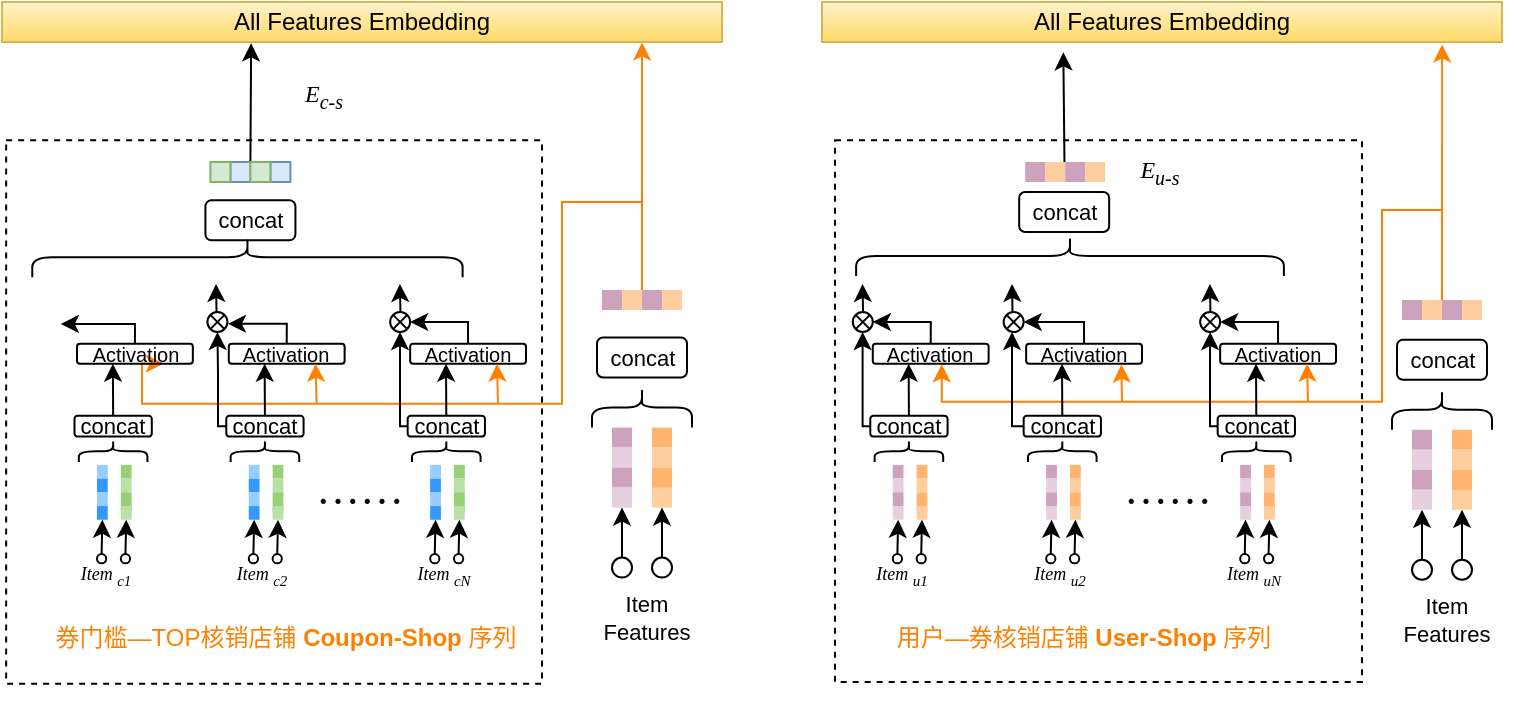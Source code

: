 <mxfile version="20.8.3" type="github">
  <diagram id="H3SxZ43efbbaYmBA8pNz" name="第 1 页">
    <mxGraphModel dx="420" dy="643" grid="1" gridSize="10" guides="1" tooltips="1" connect="1" arrows="1" fold="1" page="1" pageScale="1" pageWidth="827" pageHeight="1169" math="0" shadow="0">
      <root>
        <mxCell id="0" />
        <mxCell id="1" parent="0" />
        <mxCell id="K7jrmlSnKd5e08-iuxen-1" value="All Features Embedding" style="rounded=0;whiteSpace=wrap;html=1;fillColor=#fff2cc;strokeColor=#d6b656;gradientColor=#ffd966;" parent="1" vertex="1">
          <mxGeometry x="863" y="430" width="360" height="20" as="geometry" />
        </mxCell>
        <mxCell id="K7jrmlSnKd5e08-iuxen-86" value="" style="group" parent="1" vertex="1" connectable="0">
          <mxGeometry x="1123" y="600.83" width="95" height="151.94" as="geometry" />
        </mxCell>
        <mxCell id="K7jrmlSnKd5e08-iuxen-103" value="" style="endArrow=classic;html=1;rounded=0;fontSize=11;edgeStyle=orthogonalEdgeStyle;strokeColor=#FF8000;entryX=0.75;entryY=1;entryDx=0;entryDy=0;" parent="K7jrmlSnKd5e08-iuxen-86" target="K7jrmlSnKd5e08-iuxen-319" edge="1">
          <mxGeometry width="50" height="50" relative="1" as="geometry">
            <mxPoint x="60" y="-70.83" as="sourcePoint" />
            <mxPoint x="53" y="10" as="targetPoint" />
            <Array as="points">
              <mxPoint x="20" y="-71" />
              <mxPoint x="20" y="30" />
              <mxPoint x="-190" y="30" />
              <mxPoint x="-190" y="10" />
            </Array>
          </mxGeometry>
        </mxCell>
        <mxCell id="K7jrmlSnKd5e08-iuxen-133" value="" style="shape=curlyBracket;whiteSpace=wrap;html=1;rounded=1;flipH=1;fontSize=22;strokeColor=#000000;fillColor=#000000;rotation=-90;size=0.5;" parent="K7jrmlSnKd5e08-iuxen-86" vertex="1">
          <mxGeometry x="50" y="6.94" width="20" height="50" as="geometry" />
        </mxCell>
        <mxCell id="K7jrmlSnKd5e08-iuxen-134" value="&lt;font style=&quot;font-size: 11px;&quot;&gt;concat&lt;/font&gt;" style="rounded=1;whiteSpace=wrap;html=1;fontSize=11;strokeColor=#000000;fillColor=none;" parent="K7jrmlSnKd5e08-iuxen-86" vertex="1">
          <mxGeometry x="37.5" y="-3.06" width="45" height="20" as="geometry" />
        </mxCell>
        <mxCell id="K7jrmlSnKd5e08-iuxen-135" value="" style="group" parent="K7jrmlSnKd5e08-iuxen-86" vertex="1" connectable="0">
          <mxGeometry x="40" y="-26.83" width="40" height="10" as="geometry" />
        </mxCell>
        <mxCell id="K7jrmlSnKd5e08-iuxen-136" value="" style="rounded=0;whiteSpace=wrap;html=1;fontSize=22;strokeColor=none;fillColor=#CDA2BE;" parent="K7jrmlSnKd5e08-iuxen-135" vertex="1">
          <mxGeometry width="10" height="10" as="geometry" />
        </mxCell>
        <mxCell id="K7jrmlSnKd5e08-iuxen-137" style="edgeStyle=none;rounded=0;orthogonalLoop=1;jettySize=auto;html=1;exitX=1;exitY=1;exitDx=0;exitDy=0;fontSize=22;strokeColor=none;" parent="K7jrmlSnKd5e08-iuxen-135" source="K7jrmlSnKd5e08-iuxen-136" target="K7jrmlSnKd5e08-iuxen-136" edge="1">
          <mxGeometry relative="1" as="geometry" />
        </mxCell>
        <mxCell id="K7jrmlSnKd5e08-iuxen-138" value="" style="rounded=0;whiteSpace=wrap;html=1;fontSize=22;strokeColor=none;fillColor=#FFCE9F;" parent="K7jrmlSnKd5e08-iuxen-135" vertex="1">
          <mxGeometry x="10" width="10" height="10" as="geometry" />
        </mxCell>
        <mxCell id="K7jrmlSnKd5e08-iuxen-139" value="" style="rounded=0;whiteSpace=wrap;html=1;fontSize=22;strokeColor=none;fillColor=#CDA2BE;" parent="K7jrmlSnKd5e08-iuxen-135" vertex="1">
          <mxGeometry x="20" width="10" height="10" as="geometry" />
        </mxCell>
        <mxCell id="K7jrmlSnKd5e08-iuxen-140" value="" style="rounded=0;whiteSpace=wrap;html=1;fontSize=22;strokeColor=none;fillColor=#FFCE9F;" parent="K7jrmlSnKd5e08-iuxen-135" vertex="1">
          <mxGeometry x="30" width="10" height="10" as="geometry" />
        </mxCell>
        <mxCell id="K7jrmlSnKd5e08-iuxen-141" value="" style="rounded=0;whiteSpace=wrap;html=1;fontSize=22;strokeColor=none;fillColor=#CDA2BE;" parent="K7jrmlSnKd5e08-iuxen-86" vertex="1">
          <mxGeometry x="45" y="41.94" width="10" height="10" as="geometry" />
        </mxCell>
        <mxCell id="K7jrmlSnKd5e08-iuxen-142" value="" style="rounded=0;whiteSpace=wrap;html=1;fontSize=22;strokeColor=none;fillColor=#E6D0DE;" parent="K7jrmlSnKd5e08-iuxen-86" vertex="1">
          <mxGeometry x="45" y="51.94" width="10" height="10" as="geometry" />
        </mxCell>
        <mxCell id="K7jrmlSnKd5e08-iuxen-143" value="" style="rounded=0;whiteSpace=wrap;html=1;fontSize=22;strokeColor=none;fillColor=#CDA2BE;" parent="K7jrmlSnKd5e08-iuxen-86" vertex="1">
          <mxGeometry x="45" y="61.94" width="10" height="10" as="geometry" />
        </mxCell>
        <mxCell id="K7jrmlSnKd5e08-iuxen-144" value="" style="rounded=0;whiteSpace=wrap;html=1;fontSize=22;strokeColor=none;fillColor=#E6D0DE;" parent="K7jrmlSnKd5e08-iuxen-86" vertex="1">
          <mxGeometry x="45" y="71.94" width="10" height="10" as="geometry" />
        </mxCell>
        <mxCell id="K7jrmlSnKd5e08-iuxen-145" value="" style="rounded=0;whiteSpace=wrap;html=1;fontSize=22;strokeColor=none;fillColor=#FFB570;" parent="K7jrmlSnKd5e08-iuxen-86" vertex="1">
          <mxGeometry x="65" y="41.94" width="10" height="10" as="geometry" />
        </mxCell>
        <mxCell id="K7jrmlSnKd5e08-iuxen-146" value="" style="rounded=0;whiteSpace=wrap;html=1;fontSize=22;strokeColor=none;fillColor=#FFCE9F;" parent="K7jrmlSnKd5e08-iuxen-86" vertex="1">
          <mxGeometry x="65" y="51.94" width="10" height="10" as="geometry" />
        </mxCell>
        <mxCell id="K7jrmlSnKd5e08-iuxen-147" value="" style="rounded=0;whiteSpace=wrap;html=1;fontSize=22;strokeColor=none;fillColor=#FFB570;" parent="K7jrmlSnKd5e08-iuxen-86" vertex="1">
          <mxGeometry x="65" y="61.94" width="10" height="15" as="geometry" />
        </mxCell>
        <mxCell id="K7jrmlSnKd5e08-iuxen-148" value="" style="rounded=0;whiteSpace=wrap;html=1;fontSize=22;strokeColor=none;fillColor=#FFCE9F;" parent="K7jrmlSnKd5e08-iuxen-86" vertex="1">
          <mxGeometry x="65" y="71.94" width="10" height="10" as="geometry" />
        </mxCell>
        <mxCell id="K7jrmlSnKd5e08-iuxen-149" value="" style="ellipse;whiteSpace=wrap;html=1;aspect=fixed;fontSize=11;strokeColor=#000000;fillColor=none;" parent="K7jrmlSnKd5e08-iuxen-86" vertex="1">
          <mxGeometry x="45" y="106.94" width="10" height="10" as="geometry" />
        </mxCell>
        <mxCell id="K7jrmlSnKd5e08-iuxen-150" value="" style="ellipse;whiteSpace=wrap;html=1;aspect=fixed;fontSize=11;strokeColor=#000000;fillColor=none;" parent="K7jrmlSnKd5e08-iuxen-86" vertex="1">
          <mxGeometry x="65" y="106.94" width="10" height="10" as="geometry" />
        </mxCell>
        <mxCell id="K7jrmlSnKd5e08-iuxen-151" value="" style="endArrow=classic;html=1;rounded=0;fontSize=11;exitX=0.5;exitY=0;exitDx=0;exitDy=0;entryX=0.5;entryY=1;entryDx=0;entryDy=0;" parent="K7jrmlSnKd5e08-iuxen-86" source="K7jrmlSnKd5e08-iuxen-149" target="K7jrmlSnKd5e08-iuxen-144" edge="1">
          <mxGeometry width="50" height="50" relative="1" as="geometry">
            <mxPoint x="15" y="16.94" as="sourcePoint" />
            <mxPoint x="65" y="-33.06" as="targetPoint" />
          </mxGeometry>
        </mxCell>
        <mxCell id="K7jrmlSnKd5e08-iuxen-152" value="" style="endArrow=classic;html=1;rounded=0;fontSize=11;exitX=0.5;exitY=0;exitDx=0;exitDy=0;entryX=0.5;entryY=1;entryDx=0;entryDy=0;" parent="K7jrmlSnKd5e08-iuxen-86" source="K7jrmlSnKd5e08-iuxen-150" target="K7jrmlSnKd5e08-iuxen-148" edge="1">
          <mxGeometry width="50" height="50" relative="1" as="geometry">
            <mxPoint x="69.82" y="106.94" as="sourcePoint" />
            <mxPoint x="69.82" y="81.94" as="targetPoint" />
          </mxGeometry>
        </mxCell>
        <mxCell id="K7jrmlSnKd5e08-iuxen-153" value="Item&lt;br&gt;Features" style="text;html=1;strokeColor=none;fillColor=none;align=center;verticalAlign=middle;whiteSpace=wrap;rounded=0;fontSize=11;" parent="K7jrmlSnKd5e08-iuxen-86" vertex="1">
          <mxGeometry x="30" y="121.94" width="65" height="30" as="geometry" />
        </mxCell>
        <mxCell id="K7jrmlSnKd5e08-iuxen-323" value="" style="group" parent="1" vertex="1" connectable="0">
          <mxGeometry x="937" y="600.83" width="80" height="125.76" as="geometry" />
        </mxCell>
        <mxCell id="K7jrmlSnKd5e08-iuxen-324" value="" style="group" parent="K7jrmlSnKd5e08-iuxen-323" vertex="1" connectable="0">
          <mxGeometry x="34.002" width="40" height="44.571" as="geometry" />
        </mxCell>
        <mxCell id="K7jrmlSnKd5e08-iuxen-325" value="" style="shape=curlyBracket;whiteSpace=wrap;html=1;rounded=1;flipH=1;fontSize=22;strokeColor=#000000;fillColor=#000000;rotation=-90;size=0.5;" parent="K7jrmlSnKd5e08-iuxen-324" vertex="1">
          <mxGeometry x="18.077" y="36.621" width="10.769" height="34.286" as="geometry" />
        </mxCell>
        <mxCell id="K7jrmlSnKd5e08-iuxen-326" value="&lt;font style=&quot;font-size: 11px;&quot;&gt;concat&lt;/font&gt;" style="rounded=1;whiteSpace=wrap;html=1;fontSize=11;strokeColor=#000000;fillColor=none;" parent="K7jrmlSnKd5e08-iuxen-324" vertex="1">
          <mxGeometry x="4.14" y="36.05" width="38.65" height="10.43" as="geometry" />
        </mxCell>
        <mxCell id="K7jrmlSnKd5e08-iuxen-327" value="" style="rounded=0;whiteSpace=wrap;html=1;fontSize=22;strokeColor=none;fillColor=#99CCFF;" parent="K7jrmlSnKd5e08-iuxen-323" vertex="1">
          <mxGeometry x="49.387" y="60.621" width="5.385" height="6.857" as="geometry" />
        </mxCell>
        <mxCell id="K7jrmlSnKd5e08-iuxen-328" value="" style="rounded=0;whiteSpace=wrap;html=1;fontSize=22;strokeColor=none;fillColor=#3399FF;" parent="K7jrmlSnKd5e08-iuxen-323" vertex="1">
          <mxGeometry x="49.387" y="67.479" width="5.385" height="6.857" as="geometry" />
        </mxCell>
        <mxCell id="K7jrmlSnKd5e08-iuxen-329" value="" style="rounded=0;whiteSpace=wrap;html=1;fontSize=22;strokeColor=none;fillColor=#99CCFF;" parent="K7jrmlSnKd5e08-iuxen-323" vertex="1">
          <mxGeometry x="49.387" y="74.336" width="5.385" height="6.857" as="geometry" />
        </mxCell>
        <mxCell id="K7jrmlSnKd5e08-iuxen-330" value="" style="rounded=0;whiteSpace=wrap;html=1;fontSize=22;strokeColor=none;fillColor=#3399FF;" parent="K7jrmlSnKd5e08-iuxen-323" vertex="1">
          <mxGeometry x="49.387" y="81.193" width="5.385" height="6.857" as="geometry" />
        </mxCell>
        <mxCell id="K7jrmlSnKd5e08-iuxen-331" value="" style="rounded=0;whiteSpace=wrap;html=1;fontSize=22;strokeColor=none;fillColor=#97D077;" parent="K7jrmlSnKd5e08-iuxen-323" vertex="1">
          <mxGeometry x="61.306" y="60.621" width="5.385" height="6.857" as="geometry" />
        </mxCell>
        <mxCell id="K7jrmlSnKd5e08-iuxen-332" value="" style="rounded=0;whiteSpace=wrap;html=1;fontSize=22;strokeColor=none;fillColor=#B9E0A5;" parent="K7jrmlSnKd5e08-iuxen-323" vertex="1">
          <mxGeometry x="61.306" y="67.479" width="5.385" height="6.857" as="geometry" />
        </mxCell>
        <mxCell id="K7jrmlSnKd5e08-iuxen-333" value="" style="rounded=0;whiteSpace=wrap;html=1;fontSize=22;strokeColor=none;fillColor=#97D077;" parent="K7jrmlSnKd5e08-iuxen-323" vertex="1">
          <mxGeometry x="61.306" y="74.336" width="5.385" height="10.286" as="geometry" />
        </mxCell>
        <mxCell id="K7jrmlSnKd5e08-iuxen-334" value="" style="rounded=0;whiteSpace=wrap;html=1;fontSize=22;strokeColor=none;fillColor=#B9E0A5;" parent="K7jrmlSnKd5e08-iuxen-323" vertex="1">
          <mxGeometry x="61.306" y="81.193" width="5.385" height="6.857" as="geometry" />
        </mxCell>
        <mxCell id="K7jrmlSnKd5e08-iuxen-335" value="" style="ellipse;whiteSpace=wrap;html=1;aspect=fixed;fontSize=11;strokeColor=#000000;fillColor=none;" parent="K7jrmlSnKd5e08-iuxen-323" vertex="1">
          <mxGeometry x="49.387" y="105.193" width="4.615" height="4.615" as="geometry" />
        </mxCell>
        <mxCell id="K7jrmlSnKd5e08-iuxen-336" value="" style="ellipse;whiteSpace=wrap;html=1;aspect=fixed;fontSize=11;strokeColor=#000000;fillColor=none;" parent="K7jrmlSnKd5e08-iuxen-323" vertex="1">
          <mxGeometry x="61.306" y="105.193" width="4.615" height="4.615" as="geometry" />
        </mxCell>
        <mxCell id="K7jrmlSnKd5e08-iuxen-337" value="" style="endArrow=classic;html=1;rounded=0;fontSize=11;exitX=0.5;exitY=0;exitDx=0;exitDy=0;entryX=0.5;entryY=1;entryDx=0;entryDy=0;" parent="K7jrmlSnKd5e08-iuxen-323" source="K7jrmlSnKd5e08-iuxen-335" target="K7jrmlSnKd5e08-iuxen-330" edge="1">
          <mxGeometry width="50" height="50" relative="1" as="geometry">
            <mxPoint x="-281.767" y="-169.093" as="sourcePoint" />
            <mxPoint x="-254.844" y="-203.379" as="targetPoint" />
          </mxGeometry>
        </mxCell>
        <mxCell id="K7jrmlSnKd5e08-iuxen-338" value="" style="endArrow=classic;html=1;rounded=0;fontSize=11;exitX=0.5;exitY=0;exitDx=0;exitDy=0;entryX=0.5;entryY=1;entryDx=0;entryDy=0;" parent="K7jrmlSnKd5e08-iuxen-323" source="K7jrmlSnKd5e08-iuxen-336" target="K7jrmlSnKd5e08-iuxen-334" edge="1">
          <mxGeometry width="50" height="50" relative="1" as="geometry">
            <mxPoint x="-251.098" y="-107.379" as="sourcePoint" />
            <mxPoint x="-251.098" y="-124.521" as="targetPoint" />
          </mxGeometry>
        </mxCell>
        <mxCell id="K7jrmlSnKd5e08-iuxen-339" value="&lt;font style=&quot;font-size: 9px;&quot; face=&quot;Georgia&quot;&gt;&lt;i&gt;Item &lt;sub&gt;c2&lt;/sub&gt;&lt;/i&gt;&lt;/font&gt;" style="text;html=1;strokeColor=none;fillColor=none;align=center;verticalAlign=middle;whiteSpace=wrap;rounded=0;fontSize=11;" parent="K7jrmlSnKd5e08-iuxen-323" vertex="1">
          <mxGeometry x="26" y="105.19" width="60" height="20.57" as="geometry" />
        </mxCell>
        <mxCell id="K7jrmlSnKd5e08-iuxen-301" value="" style="group" parent="K7jrmlSnKd5e08-iuxen-323" vertex="1" connectable="0">
          <mxGeometry x="-41.888" width="40" height="44.571" as="geometry" />
        </mxCell>
        <mxCell id="K7jrmlSnKd5e08-iuxen-302" value="" style="shape=curlyBracket;whiteSpace=wrap;html=1;rounded=1;flipH=1;fontSize=22;strokeColor=#000000;fillColor=#000000;rotation=-90;size=0.5;" parent="K7jrmlSnKd5e08-iuxen-301" vertex="1">
          <mxGeometry x="18.077" y="36.621" width="10.769" height="34.286" as="geometry" />
        </mxCell>
        <mxCell id="K7jrmlSnKd5e08-iuxen-303" value="&lt;font style=&quot;font-size: 11px;&quot;&gt;concat&lt;/font&gt;" style="rounded=1;whiteSpace=wrap;html=1;fontSize=11;strokeColor=#000000;fillColor=none;" parent="K7jrmlSnKd5e08-iuxen-301" vertex="1">
          <mxGeometry x="4.14" y="36.05" width="38.65" height="10.43" as="geometry" />
        </mxCell>
        <mxCell id="K7jrmlSnKd5e08-iuxen-304" value="" style="rounded=0;whiteSpace=wrap;html=1;fontSize=22;strokeColor=none;fillColor=#99CCFF;" parent="K7jrmlSnKd5e08-iuxen-323" vertex="1">
          <mxGeometry x="-26.503" y="60.621" width="5.385" height="6.857" as="geometry" />
        </mxCell>
        <mxCell id="K7jrmlSnKd5e08-iuxen-305" value="" style="rounded=0;whiteSpace=wrap;html=1;fontSize=22;strokeColor=none;fillColor=#3399FF;" parent="K7jrmlSnKd5e08-iuxen-323" vertex="1">
          <mxGeometry x="-26.503" y="67.479" width="5.385" height="6.857" as="geometry" />
        </mxCell>
        <mxCell id="K7jrmlSnKd5e08-iuxen-306" value="" style="rounded=0;whiteSpace=wrap;html=1;fontSize=22;strokeColor=none;fillColor=#99CCFF;" parent="K7jrmlSnKd5e08-iuxen-323" vertex="1">
          <mxGeometry x="-26.503" y="74.336" width="5.385" height="6.857" as="geometry" />
        </mxCell>
        <mxCell id="K7jrmlSnKd5e08-iuxen-307" value="" style="rounded=0;whiteSpace=wrap;html=1;fontSize=22;strokeColor=none;fillColor=#3399FF;" parent="K7jrmlSnKd5e08-iuxen-323" vertex="1">
          <mxGeometry x="-26.503" y="81.193" width="5.385" height="6.857" as="geometry" />
        </mxCell>
        <mxCell id="K7jrmlSnKd5e08-iuxen-308" value="" style="rounded=0;whiteSpace=wrap;html=1;fontSize=22;strokeColor=none;fillColor=#97D077;" parent="K7jrmlSnKd5e08-iuxen-323" vertex="1">
          <mxGeometry x="-14.584" y="60.621" width="5.385" height="6.857" as="geometry" />
        </mxCell>
        <mxCell id="K7jrmlSnKd5e08-iuxen-309" value="" style="rounded=0;whiteSpace=wrap;html=1;fontSize=22;strokeColor=none;fillColor=#B9E0A5;" parent="K7jrmlSnKd5e08-iuxen-323" vertex="1">
          <mxGeometry x="-14.584" y="67.479" width="5.385" height="6.857" as="geometry" />
        </mxCell>
        <mxCell id="K7jrmlSnKd5e08-iuxen-310" value="" style="rounded=0;whiteSpace=wrap;html=1;fontSize=22;strokeColor=none;fillColor=#97D077;" parent="K7jrmlSnKd5e08-iuxen-323" vertex="1">
          <mxGeometry x="-14.584" y="74.336" width="5.385" height="10.286" as="geometry" />
        </mxCell>
        <mxCell id="K7jrmlSnKd5e08-iuxen-311" value="" style="rounded=0;whiteSpace=wrap;html=1;fontSize=22;strokeColor=none;fillColor=#B9E0A5;" parent="K7jrmlSnKd5e08-iuxen-323" vertex="1">
          <mxGeometry x="-14.584" y="81.193" width="5.385" height="6.857" as="geometry" />
        </mxCell>
        <mxCell id="K7jrmlSnKd5e08-iuxen-312" value="" style="ellipse;whiteSpace=wrap;html=1;aspect=fixed;fontSize=11;strokeColor=#000000;fillColor=none;" parent="K7jrmlSnKd5e08-iuxen-323" vertex="1">
          <mxGeometry x="-26.503" y="105.193" width="4.615" height="4.615" as="geometry" />
        </mxCell>
        <mxCell id="K7jrmlSnKd5e08-iuxen-313" value="" style="ellipse;whiteSpace=wrap;html=1;aspect=fixed;fontSize=11;strokeColor=#000000;fillColor=none;" parent="K7jrmlSnKd5e08-iuxen-323" vertex="1">
          <mxGeometry x="-14.584" y="105.193" width="4.615" height="4.615" as="geometry" />
        </mxCell>
        <mxCell id="K7jrmlSnKd5e08-iuxen-314" value="" style="endArrow=classic;html=1;rounded=0;fontSize=11;exitX=0.5;exitY=0;exitDx=0;exitDy=0;entryX=0.5;entryY=1;entryDx=0;entryDy=0;" parent="K7jrmlSnKd5e08-iuxen-323" source="K7jrmlSnKd5e08-iuxen-312" target="K7jrmlSnKd5e08-iuxen-307" edge="1">
          <mxGeometry width="50" height="50" relative="1" as="geometry">
            <mxPoint x="-357.657" y="-169.093" as="sourcePoint" />
            <mxPoint x="-330.734" y="-203.379" as="targetPoint" />
          </mxGeometry>
        </mxCell>
        <mxCell id="K7jrmlSnKd5e08-iuxen-315" value="" style="endArrow=classic;html=1;rounded=0;fontSize=11;exitX=0.5;exitY=0;exitDx=0;exitDy=0;entryX=0.5;entryY=1;entryDx=0;entryDy=0;" parent="K7jrmlSnKd5e08-iuxen-323" source="K7jrmlSnKd5e08-iuxen-313" target="K7jrmlSnKd5e08-iuxen-311" edge="1">
          <mxGeometry width="50" height="50" relative="1" as="geometry">
            <mxPoint x="-326.988" y="-107.379" as="sourcePoint" />
            <mxPoint x="-326.988" y="-124.521" as="targetPoint" />
          </mxGeometry>
        </mxCell>
        <mxCell id="K7jrmlSnKd5e08-iuxen-316" value="&lt;font style=&quot;font-size: 9px;&quot; face=&quot;Georgia&quot;&gt;&lt;i&gt;Item &lt;sub&gt;c1&lt;/sub&gt;&lt;/i&gt;&lt;/font&gt;" style="text;html=1;strokeColor=none;fillColor=none;align=center;verticalAlign=middle;whiteSpace=wrap;rounded=0;fontSize=11;" parent="K7jrmlSnKd5e08-iuxen-323" vertex="1">
          <mxGeometry x="-51.89" y="105.19" width="60" height="20.57" as="geometry" />
        </mxCell>
        <mxCell id="K7jrmlSnKd5e08-iuxen-318" style="edgeStyle=orthogonalEdgeStyle;rounded=0;orthogonalLoop=1;jettySize=auto;html=1;exitX=0.5;exitY=0;exitDx=0;exitDy=0;fontFamily=Georgia;fontSize=11;" parent="K7jrmlSnKd5e08-iuxen-323" source="K7jrmlSnKd5e08-iuxen-319" edge="1">
          <mxGeometry relative="1" as="geometry">
            <Array as="points">
              <mxPoint x="-7.58" y="-10" />
            </Array>
            <mxPoint x="-44.58" y="-9.83" as="targetPoint" />
          </mxGeometry>
        </mxCell>
        <mxCell id="K7jrmlSnKd5e08-iuxen-319" value="&lt;font style=&quot;font-size: 10px;&quot;&gt;Activation&lt;br&gt;&lt;/font&gt;" style="rounded=1;whiteSpace=wrap;html=1;fontSize=11;strokeColor=#000000;fillColor=none;" parent="K7jrmlSnKd5e08-iuxen-323" vertex="1">
          <mxGeometry x="-36.5" width="57.92" height="10" as="geometry" />
        </mxCell>
        <mxCell id="K7jrmlSnKd5e08-iuxen-320" style="edgeStyle=none;rounded=0;orthogonalLoop=1;jettySize=auto;html=1;exitX=0.5;exitY=0;exitDx=0;exitDy=0;fontFamily=Georgia;fontSize=10;" parent="K7jrmlSnKd5e08-iuxen-323" source="K7jrmlSnKd5e08-iuxen-303" edge="1">
          <mxGeometry relative="1" as="geometry">
            <mxPoint x="-18.58" y="10.0" as="targetPoint" />
          </mxGeometry>
        </mxCell>
        <mxCell id="K7jrmlSnKd5e08-iuxen-340" style="edgeStyle=orthogonalEdgeStyle;rounded=0;orthogonalLoop=1;jettySize=auto;html=1;exitX=0.5;exitY=0;exitDx=0;exitDy=0;entryX=1.025;entryY=0.593;entryDx=0;entryDy=0;fontFamily=Georgia;fontSize=11;entryPerimeter=0;" parent="1" source="K7jrmlSnKd5e08-iuxen-341" target="s96yfOAvuMhZukNOSEZi-5" edge="1">
          <mxGeometry relative="1" as="geometry">
            <Array as="points">
              <mxPoint x="1005.31" y="591" />
            </Array>
            <mxPoint x="969.31" y="590.83" as="targetPoint" />
          </mxGeometry>
        </mxCell>
        <mxCell id="K7jrmlSnKd5e08-iuxen-341" value="&lt;font style=&quot;font-size: 10px;&quot;&gt;Activation&lt;br&gt;&lt;/font&gt;" style="rounded=1;whiteSpace=wrap;html=1;fontSize=11;strokeColor=#000000;fillColor=none;" parent="1" vertex="1">
          <mxGeometry x="976.39" y="600.83" width="57.92" height="10" as="geometry" />
        </mxCell>
        <mxCell id="K7jrmlSnKd5e08-iuxen-342" style="edgeStyle=none;rounded=0;orthogonalLoop=1;jettySize=auto;html=1;exitX=0.5;exitY=0;exitDx=0;exitDy=0;fontFamily=Georgia;fontSize=10;" parent="1" source="K7jrmlSnKd5e08-iuxen-326" edge="1">
          <mxGeometry relative="1" as="geometry">
            <mxPoint x="994.31" y="610.83" as="targetPoint" />
          </mxGeometry>
        </mxCell>
        <mxCell id="K7jrmlSnKd5e08-iuxen-345" value="" style="endArrow=classic;html=1;rounded=0;fontFamily=Georgia;fontSize=11;strokeColor=#FF8000;entryX=0.75;entryY=1;entryDx=0;entryDy=0;" parent="1" target="K7jrmlSnKd5e08-iuxen-341" edge="1">
          <mxGeometry width="50" height="50" relative="1" as="geometry">
            <mxPoint x="1020.31" y="630.83" as="sourcePoint" />
            <mxPoint x="1055.31" y="620.83" as="targetPoint" />
          </mxGeometry>
        </mxCell>
        <mxCell id="K7jrmlSnKd5e08-iuxen-348" value="" style="group" parent="1" vertex="1" connectable="0">
          <mxGeometry x="1061.692" y="600.83" width="40" height="44.571" as="geometry" />
        </mxCell>
        <mxCell id="K7jrmlSnKd5e08-iuxen-349" value="" style="shape=curlyBracket;whiteSpace=wrap;html=1;rounded=1;flipH=1;fontSize=22;strokeColor=#000000;fillColor=#000000;rotation=-90;size=0.5;" parent="K7jrmlSnKd5e08-iuxen-348" vertex="1">
          <mxGeometry x="18.077" y="36.621" width="10.769" height="34.286" as="geometry" />
        </mxCell>
        <mxCell id="K7jrmlSnKd5e08-iuxen-350" value="&lt;font style=&quot;font-size: 11px;&quot;&gt;concat&lt;/font&gt;" style="rounded=1;whiteSpace=wrap;html=1;fontSize=11;strokeColor=#000000;fillColor=none;" parent="K7jrmlSnKd5e08-iuxen-348" vertex="1">
          <mxGeometry x="4.14" y="36.05" width="38.65" height="10.43" as="geometry" />
        </mxCell>
        <mxCell id="K7jrmlSnKd5e08-iuxen-351" value="" style="rounded=0;whiteSpace=wrap;html=1;fontSize=22;strokeColor=none;fillColor=#99CCFF;" parent="1" vertex="1">
          <mxGeometry x="1077.077" y="661.451" width="5.385" height="6.857" as="geometry" />
        </mxCell>
        <mxCell id="K7jrmlSnKd5e08-iuxen-352" value="" style="rounded=0;whiteSpace=wrap;html=1;fontSize=22;strokeColor=none;fillColor=#3399FF;" parent="1" vertex="1">
          <mxGeometry x="1077.077" y="668.309" width="5.385" height="6.857" as="geometry" />
        </mxCell>
        <mxCell id="K7jrmlSnKd5e08-iuxen-353" value="" style="rounded=0;whiteSpace=wrap;html=1;fontSize=22;strokeColor=none;fillColor=#99CCFF;" parent="1" vertex="1">
          <mxGeometry x="1077.077" y="675.166" width="5.385" height="6.857" as="geometry" />
        </mxCell>
        <mxCell id="K7jrmlSnKd5e08-iuxen-354" value="" style="rounded=0;whiteSpace=wrap;html=1;fontSize=22;strokeColor=none;fillColor=#3399FF;" parent="1" vertex="1">
          <mxGeometry x="1077.077" y="682.023" width="5.385" height="6.857" as="geometry" />
        </mxCell>
        <mxCell id="K7jrmlSnKd5e08-iuxen-355" value="" style="rounded=0;whiteSpace=wrap;html=1;fontSize=22;strokeColor=none;fillColor=#97D077;" parent="1" vertex="1">
          <mxGeometry x="1088.996" y="661.451" width="5.385" height="6.857" as="geometry" />
        </mxCell>
        <mxCell id="K7jrmlSnKd5e08-iuxen-356" value="" style="rounded=0;whiteSpace=wrap;html=1;fontSize=22;strokeColor=none;fillColor=#B9E0A5;" parent="1" vertex="1">
          <mxGeometry x="1088.996" y="668.309" width="5.385" height="6.857" as="geometry" />
        </mxCell>
        <mxCell id="K7jrmlSnKd5e08-iuxen-357" value="" style="rounded=0;whiteSpace=wrap;html=1;fontSize=22;strokeColor=none;fillColor=#97D077;" parent="1" vertex="1">
          <mxGeometry x="1088.996" y="675.166" width="5.385" height="10.286" as="geometry" />
        </mxCell>
        <mxCell id="K7jrmlSnKd5e08-iuxen-358" value="" style="rounded=0;whiteSpace=wrap;html=1;fontSize=22;strokeColor=none;fillColor=#B9E0A5;" parent="1" vertex="1">
          <mxGeometry x="1088.996" y="682.023" width="5.385" height="6.857" as="geometry" />
        </mxCell>
        <mxCell id="K7jrmlSnKd5e08-iuxen-359" value="" style="ellipse;whiteSpace=wrap;html=1;aspect=fixed;fontSize=11;strokeColor=#000000;fillColor=none;" parent="1" vertex="1">
          <mxGeometry x="1077.077" y="706.023" width="4.615" height="4.615" as="geometry" />
        </mxCell>
        <mxCell id="K7jrmlSnKd5e08-iuxen-360" value="" style="ellipse;whiteSpace=wrap;html=1;aspect=fixed;fontSize=11;strokeColor=#000000;fillColor=none;" parent="1" vertex="1">
          <mxGeometry x="1088.996" y="706.023" width="4.615" height="4.615" as="geometry" />
        </mxCell>
        <mxCell id="K7jrmlSnKd5e08-iuxen-361" value="" style="endArrow=classic;html=1;rounded=0;fontSize=11;exitX=0.5;exitY=0;exitDx=0;exitDy=0;entryX=0.5;entryY=1;entryDx=0;entryDy=0;" parent="1" source="K7jrmlSnKd5e08-iuxen-359" target="K7jrmlSnKd5e08-iuxen-354" edge="1">
          <mxGeometry width="50" height="50" relative="1" as="geometry">
            <mxPoint x="-68.077" y="-68.263" as="sourcePoint" />
            <mxPoint x="-41.154" y="-102.549" as="targetPoint" />
          </mxGeometry>
        </mxCell>
        <mxCell id="K7jrmlSnKd5e08-iuxen-362" value="" style="endArrow=classic;html=1;rounded=0;fontSize=11;exitX=0.5;exitY=0;exitDx=0;exitDy=0;entryX=0.5;entryY=1;entryDx=0;entryDy=0;" parent="1" source="K7jrmlSnKd5e08-iuxen-360" target="K7jrmlSnKd5e08-iuxen-358" edge="1">
          <mxGeometry width="50" height="50" relative="1" as="geometry">
            <mxPoint x="-37.408" y="-6.549" as="sourcePoint" />
            <mxPoint x="-37.408" y="-23.691" as="targetPoint" />
          </mxGeometry>
        </mxCell>
        <mxCell id="K7jrmlSnKd5e08-iuxen-363" value="&lt;font style=&quot;font-size: 9px;&quot; face=&quot;Georgia&quot;&gt;&lt;i&gt;Item &lt;sub&gt;cN&lt;/sub&gt;&lt;/i&gt;&lt;/font&gt;" style="text;html=1;strokeColor=none;fillColor=none;align=center;verticalAlign=middle;whiteSpace=wrap;rounded=0;fontSize=11;" parent="1" vertex="1">
          <mxGeometry x="1053.69" y="706.02" width="60" height="20.57" as="geometry" />
        </mxCell>
        <mxCell id="K7jrmlSnKd5e08-iuxen-364" style="edgeStyle=orthogonalEdgeStyle;rounded=0;orthogonalLoop=1;jettySize=auto;html=1;exitX=0.5;exitY=0;exitDx=0;exitDy=0;entryX=1;entryY=0.5;entryDx=0;entryDy=0;fontFamily=Georgia;fontSize=11;" parent="1" source="K7jrmlSnKd5e08-iuxen-365" target="s96yfOAvuMhZukNOSEZi-38" edge="1">
          <mxGeometry relative="1" as="geometry">
            <Array as="points">
              <mxPoint x="1096" y="590" />
            </Array>
            <mxPoint x="1060.0" y="590.83" as="targetPoint" />
          </mxGeometry>
        </mxCell>
        <mxCell id="K7jrmlSnKd5e08-iuxen-365" value="&lt;font style=&quot;font-size: 10px;&quot;&gt;Activation&lt;br&gt;&lt;/font&gt;" style="rounded=1;whiteSpace=wrap;html=1;fontSize=11;strokeColor=#000000;fillColor=none;" parent="1" vertex="1">
          <mxGeometry x="1067.08" y="600.83" width="57.92" height="10" as="geometry" />
        </mxCell>
        <mxCell id="K7jrmlSnKd5e08-iuxen-366" style="edgeStyle=none;rounded=0;orthogonalLoop=1;jettySize=auto;html=1;exitX=0.5;exitY=0;exitDx=0;exitDy=0;fontFamily=Georgia;fontSize=10;" parent="1" source="K7jrmlSnKd5e08-iuxen-350" edge="1">
          <mxGeometry relative="1" as="geometry">
            <mxPoint x="1085" y="610.83" as="targetPoint" />
          </mxGeometry>
        </mxCell>
        <mxCell id="K7jrmlSnKd5e08-iuxen-368" style="edgeStyle=orthogonalEdgeStyle;rounded=0;orthogonalLoop=1;jettySize=auto;html=1;exitX=0;exitY=0.5;exitDx=0;exitDy=0;entryX=0.5;entryY=1;entryDx=0;entryDy=0;fontFamily=Georgia;fontSize=11;" parent="1" source="K7jrmlSnKd5e08-iuxen-350" target="s96yfOAvuMhZukNOSEZi-38" edge="1">
          <mxGeometry relative="1" as="geometry">
            <Array as="points">
              <mxPoint x="1062" y="642" />
              <mxPoint x="1062" y="595" />
            </Array>
            <mxPoint x="1055.0" y="595.83" as="targetPoint" />
          </mxGeometry>
        </mxCell>
        <mxCell id="K7jrmlSnKd5e08-iuxen-369" value="" style="endArrow=classic;html=1;rounded=0;fontFamily=Georgia;fontSize=11;strokeColor=#FF8000;entryX=0.75;entryY=1;entryDx=0;entryDy=0;" parent="1" target="K7jrmlSnKd5e08-iuxen-365" edge="1">
          <mxGeometry width="50" height="50" relative="1" as="geometry">
            <mxPoint x="1111" y="630.83" as="sourcePoint" />
            <mxPoint x="1146" y="620.83" as="targetPoint" />
          </mxGeometry>
        </mxCell>
        <mxCell id="K7jrmlSnKd5e08-iuxen-347" value="" style="endArrow=classic;html=1;rounded=0;fontFamily=Georgia;fontSize=11;strokeColor=#000000;exitX=0.5;exitY=0;exitDx=0;exitDy=0;entryX=0.547;entryY=0.143;entryDx=0;entryDy=0;entryPerimeter=0;" parent="1" edge="1">
          <mxGeometry width="50" height="50" relative="1" as="geometry">
            <mxPoint x="970.26" y="585.0" as="sourcePoint" />
            <mxPoint x="970.0" y="570.94" as="targetPoint" />
          </mxGeometry>
        </mxCell>
        <mxCell id="s96yfOAvuMhZukNOSEZi-39" style="edgeStyle=orthogonalEdgeStyle;rounded=0;orthogonalLoop=1;jettySize=auto;html=1;exitX=0;exitY=0.5;exitDx=0;exitDy=0;entryX=0.5;entryY=1;entryDx=0;entryDy=0;" parent="1" source="K7jrmlSnKd5e08-iuxen-326" target="s96yfOAvuMhZukNOSEZi-5" edge="1">
          <mxGeometry relative="1" as="geometry">
            <Array as="points">
              <mxPoint x="971" y="642" />
              <mxPoint x="971" y="616" />
              <mxPoint x="971" y="616" />
            </Array>
          </mxGeometry>
        </mxCell>
        <mxCell id="K7jrmlSnKd5e08-iuxen-659" value="&lt;i&gt;&lt;font face=&quot;Times New Roman&quot;&gt;E&lt;sub&gt;c-s&lt;/sub&gt;&lt;/font&gt;&lt;/i&gt;" style="text;html=1;strokeColor=none;fillColor=none;align=center;verticalAlign=middle;whiteSpace=wrap;rounded=0;" parent="1" vertex="1">
          <mxGeometry x="993.69" y="469.81" width="60" height="14.18" as="geometry" />
        </mxCell>
        <mxCell id="s96yfOAvuMhZukNOSEZi-5" value="" style="shape=sumEllipse;perimeter=ellipsePerimeter;whiteSpace=wrap;html=1;backgroundOutline=1;" parent="1" vertex="1">
          <mxGeometry x="965.72" y="585" width="10" height="10" as="geometry" />
        </mxCell>
        <mxCell id="s96yfOAvuMhZukNOSEZi-38" value="" style="shape=sumEllipse;perimeter=ellipsePerimeter;whiteSpace=wrap;html=1;backgroundOutline=1;" parent="1" vertex="1">
          <mxGeometry x="1057.08" y="585" width="10" height="10" as="geometry" />
        </mxCell>
        <mxCell id="K7jrmlSnKd5e08-iuxen-370" value="" style="endArrow=classic;html=1;rounded=0;fontFamily=Georgia;fontSize=11;strokeColor=#000000;exitX=0.5;exitY=0;exitDx=0;exitDy=0;entryX=0.547;entryY=0.143;entryDx=0;entryDy=0;entryPerimeter=0;" parent="1" edge="1">
          <mxGeometry width="50" height="50" relative="1" as="geometry">
            <mxPoint x="1062.21" y="585.0" as="sourcePoint" />
            <mxPoint x="1061.95" y="570.94" as="targetPoint" />
          </mxGeometry>
        </mxCell>
        <mxCell id="K7jrmlSnKd5e08-iuxen-371" value="&lt;font style=&quot;font-size: 22px;&quot;&gt;……&lt;/font&gt;" style="text;html=1;strokeColor=none;fillColor=none;align=center;verticalAlign=middle;whiteSpace=wrap;rounded=0;fontFamily=Georgia;fontSize=11;" parent="1" vertex="1">
          <mxGeometry x="1011.83" y="659.18" width="60" height="30" as="geometry" />
        </mxCell>
        <mxCell id="K7jrmlSnKd5e08-iuxen-299" value="" style="shape=curlyBracket;whiteSpace=wrap;html=1;rounded=1;flipH=1;fontSize=22;strokeColor=#000000;fillColor=#000000;rotation=-90;size=0.5;" parent="1" vertex="1">
          <mxGeometry x="975.72" y="450" width="20" height="215.17" as="geometry" />
        </mxCell>
        <mxCell id="K7jrmlSnKd5e08-iuxen-296" value="" style="endArrow=classic;html=1;rounded=0;fontSize=11;exitX=0;exitY=0;exitDx=0;exitDy=0;entryX=0.346;entryY=1.033;entryDx=0;entryDy=0;entryPerimeter=0;" parent="1" source="K7jrmlSnKd5e08-iuxen-640" target="K7jrmlSnKd5e08-iuxen-1" edge="1">
          <mxGeometry width="50" height="50" relative="1" as="geometry">
            <mxPoint x="988.14" y="514.18" as="sourcePoint" />
            <mxPoint x="987.79" y="458.99" as="targetPoint" />
          </mxGeometry>
        </mxCell>
        <mxCell id="K7jrmlSnKd5e08-iuxen-298" value="&lt;font style=&quot;font-size: 11px;&quot;&gt;concat&lt;/font&gt;" style="rounded=1;whiteSpace=wrap;html=1;fontSize=11;strokeColor=#000000;fillColor=none;" parent="1" vertex="1">
          <mxGeometry x="964.71" y="529.18" width="45" height="20" as="geometry" />
        </mxCell>
        <mxCell id="K7jrmlSnKd5e08-iuxen-372" value="&lt;font face=&quot;Helvetica&quot; color=&quot;#ff8000&quot;&gt;&lt;span style=&quot;font-size: 12px;&quot;&gt;券门槛—TOP核销店铺 &lt;b&gt;Coupon-Shop&lt;/b&gt; 序列&lt;/span&gt;&lt;/font&gt;" style="text;html=1;strokeColor=none;fillColor=none;align=center;verticalAlign=middle;whiteSpace=wrap;rounded=0;dashed=1;fontFamily=Georgia;fontSize=22;" parent="1" vertex="1">
          <mxGeometry x="877.0" y="730.0" width="256" height="30" as="geometry" />
        </mxCell>
        <mxCell id="K7jrmlSnKd5e08-iuxen-297" value="" style="rounded=0;whiteSpace=wrap;html=1;fontFamily=Georgia;fontSize=22;strokeColor=#000000;fillColor=none;dashed=1;" parent="1" vertex="1">
          <mxGeometry x="865.08" y="499.18" width="267.92" height="271.64" as="geometry" />
        </mxCell>
        <mxCell id="K7jrmlSnKd5e08-iuxen-636" value="" style="group;fillColor=#dae8fc;strokeColor=#6c8ebf;fontStyle=1;container=0;" parent="1" vertex="1" connectable="0">
          <mxGeometry x="977.21" y="510" width="10" height="10" as="geometry" />
        </mxCell>
        <mxCell id="K7jrmlSnKd5e08-iuxen-637" value="" style="rounded=0;whiteSpace=wrap;html=1;fontSize=22;strokeColor=#82b366;fillColor=#d5e8d4;fontStyle=1;container=0;" parent="1" vertex="1">
          <mxGeometry x="967.21" y="510" width="10" height="10" as="geometry" />
        </mxCell>
        <mxCell id="K7jrmlSnKd5e08-iuxen-638" style="edgeStyle=none;rounded=0;orthogonalLoop=1;jettySize=auto;html=1;exitX=1;exitY=1;exitDx=0;exitDy=0;fontSize=22;strokeColor=none;fontStyle=1" parent="1" source="K7jrmlSnKd5e08-iuxen-637" target="K7jrmlSnKd5e08-iuxen-637" edge="1">
          <mxGeometry relative="1" as="geometry" />
        </mxCell>
        <mxCell id="K7jrmlSnKd5e08-iuxen-639" value="" style="rounded=0;whiteSpace=wrap;html=1;fontSize=22;strokeColor=#6c8ebf;fillColor=#dae8fc;fontStyle=1;container=0;" parent="1" vertex="1">
          <mxGeometry x="997.21" y="510" width="10" height="10" as="geometry" />
        </mxCell>
        <mxCell id="K7jrmlSnKd5e08-iuxen-640" value="" style="rounded=0;whiteSpace=wrap;html=1;fontSize=22;strokeColor=#82b366;fillColor=#d5e8d4;fontStyle=1;container=0;" parent="1" vertex="1">
          <mxGeometry x="987.21" y="510" width="10" height="10" as="geometry" />
        </mxCell>
        <mxCell id="D2Ym_hAoNKhn_BesaTCI-31" value="" style="group" vertex="1" connectable="0" parent="1">
          <mxGeometry x="1349.5" y="489.18" width="193.5" height="290.82" as="geometry" />
        </mxCell>
        <mxCell id="D2Ym_hAoNKhn_BesaTCI-32" value="" style="rounded=0;whiteSpace=wrap;html=1;fontFamily=Georgia;fontSize=22;strokeColor=#000000;fillColor=none;dashed=1;" vertex="1" parent="D2Ym_hAoNKhn_BesaTCI-31">
          <mxGeometry x="-70" y="10.0" width="263.5" height="270.82" as="geometry" />
        </mxCell>
        <mxCell id="D2Ym_hAoNKhn_BesaTCI-33" value="" style="group" vertex="1" connectable="0" parent="D2Ym_hAoNKhn_BesaTCI-31">
          <mxGeometry x="25.08" y="20.82" width="40" height="10.0" as="geometry" />
        </mxCell>
        <mxCell id="D2Ym_hAoNKhn_BesaTCI-34" value="" style="rounded=0;whiteSpace=wrap;html=1;fontSize=22;strokeColor=none;fillColor=#CDA2BE;" vertex="1" parent="D2Ym_hAoNKhn_BesaTCI-33">
          <mxGeometry width="10" height="10.0" as="geometry" />
        </mxCell>
        <mxCell id="D2Ym_hAoNKhn_BesaTCI-35" style="edgeStyle=none;rounded=0;orthogonalLoop=1;jettySize=auto;html=1;exitX=1;exitY=1;exitDx=0;exitDy=0;fontSize=22;strokeColor=none;" edge="1" parent="D2Ym_hAoNKhn_BesaTCI-33" source="D2Ym_hAoNKhn_BesaTCI-34" target="D2Ym_hAoNKhn_BesaTCI-34">
          <mxGeometry relative="1" as="geometry" />
        </mxCell>
        <mxCell id="D2Ym_hAoNKhn_BesaTCI-36" value="" style="rounded=0;whiteSpace=wrap;html=1;fontSize=22;strokeColor=none;fillColor=#FFCE9F;" vertex="1" parent="D2Ym_hAoNKhn_BesaTCI-33">
          <mxGeometry x="10" width="10" height="10.0" as="geometry" />
        </mxCell>
        <mxCell id="D2Ym_hAoNKhn_BesaTCI-37" value="" style="rounded=0;whiteSpace=wrap;html=1;fontSize=22;strokeColor=none;fillColor=#CDA2BE;" vertex="1" parent="D2Ym_hAoNKhn_BesaTCI-33">
          <mxGeometry x="20" width="10" height="10.0" as="geometry" />
        </mxCell>
        <mxCell id="D2Ym_hAoNKhn_BesaTCI-38" value="" style="rounded=0;whiteSpace=wrap;html=1;fontSize=22;strokeColor=none;fillColor=#FFCE9F;" vertex="1" parent="D2Ym_hAoNKhn_BesaTCI-33">
          <mxGeometry x="30" width="10" height="10.0" as="geometry" />
        </mxCell>
        <mxCell id="D2Ym_hAoNKhn_BesaTCI-39" value="&lt;i&gt;&lt;font face=&quot;Times New Roman&quot;&gt;E&lt;sub&gt;u-s&lt;/sub&gt;&lt;/font&gt;&lt;/i&gt;" style="text;html=1;strokeColor=none;fillColor=none;align=center;verticalAlign=middle;whiteSpace=wrap;rounded=0;" vertex="1" parent="D2Ym_hAoNKhn_BesaTCI-31">
          <mxGeometry x="62.58" y="10.82" width="60" height="30.0" as="geometry" />
        </mxCell>
        <mxCell id="D2Ym_hAoNKhn_BesaTCI-40" value="" style="shape=sumEllipse;perimeter=ellipsePerimeter;whiteSpace=wrap;html=1;backgroundOutline=1;" vertex="1" parent="D2Ym_hAoNKhn_BesaTCI-31">
          <mxGeometry x="112.58" y="95.82" width="10" height="10.0" as="geometry" />
        </mxCell>
        <mxCell id="D2Ym_hAoNKhn_BesaTCI-41" value="&lt;font style=&quot;font-size: 22px;&quot;&gt;……&lt;/font&gt;" style="text;html=1;strokeColor=none;fillColor=none;align=center;verticalAlign=middle;whiteSpace=wrap;rounded=0;fontFamily=Georgia;fontSize=11;" vertex="1" parent="D2Ym_hAoNKhn_BesaTCI-31">
          <mxGeometry x="66.75" y="170.0" width="60" height="30.0" as="geometry" />
        </mxCell>
        <mxCell id="D2Ym_hAoNKhn_BesaTCI-42" value="" style="endArrow=classic;html=1;rounded=0;fontFamily=Georgia;fontSize=11;strokeColor=#000000;exitX=0.5;exitY=0;exitDx=0;exitDy=0;entryX=0.547;entryY=0.143;entryDx=0;entryDy=0;entryPerimeter=0;" edge="1" parent="D2Ym_hAoNKhn_BesaTCI-31">
          <mxGeometry width="50" height="50" relative="1" as="geometry">
            <mxPoint x="117.71" y="95.82" as="sourcePoint" />
            <mxPoint x="117.45" y="81.76" as="targetPoint" />
          </mxGeometry>
        </mxCell>
        <mxCell id="D2Ym_hAoNKhn_BesaTCI-43" value="" style="endArrow=classic;html=1;rounded=0;fontFamily=Georgia;fontSize=11;strokeColor=#000000;exitX=0.5;exitY=0;exitDx=0;exitDy=0;entryX=0.547;entryY=0.143;entryDx=0;entryDy=0;entryPerimeter=0;" edge="1" parent="D2Ym_hAoNKhn_BesaTCI-31">
          <mxGeometry width="50" height="50" relative="1" as="geometry">
            <mxPoint x="18.76" y="95.82" as="sourcePoint" />
            <mxPoint x="18.5" y="81.76" as="targetPoint" />
          </mxGeometry>
        </mxCell>
        <mxCell id="D2Ym_hAoNKhn_BesaTCI-44" value="" style="group" vertex="1" connectable="0" parent="D2Ym_hAoNKhn_BesaTCI-31">
          <mxGeometry x="17.5" y="111.65" width="80" height="120.0" as="geometry" />
        </mxCell>
        <mxCell id="D2Ym_hAoNKhn_BesaTCI-45" value="" style="group" vertex="1" connectable="0" parent="D2Ym_hAoNKhn_BesaTCI-44">
          <mxGeometry x="2.692" width="40" height="44.571" as="geometry" />
        </mxCell>
        <mxCell id="D2Ym_hAoNKhn_BesaTCI-46" value="" style="shape=curlyBracket;whiteSpace=wrap;html=1;rounded=1;flipH=1;fontSize=22;strokeColor=#000000;fillColor=#000000;rotation=-90;size=0.5;" vertex="1" parent="D2Ym_hAoNKhn_BesaTCI-45">
          <mxGeometry x="18.077" y="36.621" width="10.769" height="34.286" as="geometry" />
        </mxCell>
        <mxCell id="D2Ym_hAoNKhn_BesaTCI-47" value="&lt;font style=&quot;font-size: 11px;&quot;&gt;concat&lt;/font&gt;" style="rounded=1;whiteSpace=wrap;html=1;fontSize=11;strokeColor=#000000;fillColor=none;" vertex="1" parent="D2Ym_hAoNKhn_BesaTCI-45">
          <mxGeometry x="4.14" y="36.05" width="38.65" height="10.43" as="geometry" />
        </mxCell>
        <mxCell id="D2Ym_hAoNKhn_BesaTCI-48" value="" style="rounded=0;whiteSpace=wrap;html=1;fontSize=22;strokeColor=none;fillColor=#CDA2BE;" vertex="1" parent="D2Ym_hAoNKhn_BesaTCI-44">
          <mxGeometry x="18.077" y="60.621" width="5.385" height="6.857" as="geometry" />
        </mxCell>
        <mxCell id="D2Ym_hAoNKhn_BesaTCI-49" value="" style="rounded=0;whiteSpace=wrap;html=1;fontSize=22;strokeColor=none;fillColor=#E6D0DE;" vertex="1" parent="D2Ym_hAoNKhn_BesaTCI-44">
          <mxGeometry x="18.077" y="67.479" width="5.385" height="6.857" as="geometry" />
        </mxCell>
        <mxCell id="D2Ym_hAoNKhn_BesaTCI-50" value="" style="rounded=0;whiteSpace=wrap;html=1;fontSize=22;strokeColor=none;fillColor=#CDA2BE;" vertex="1" parent="D2Ym_hAoNKhn_BesaTCI-44">
          <mxGeometry x="18.077" y="74.336" width="5.385" height="6.857" as="geometry" />
        </mxCell>
        <mxCell id="D2Ym_hAoNKhn_BesaTCI-51" value="" style="rounded=0;whiteSpace=wrap;html=1;fontSize=22;strokeColor=none;fillColor=#E6D0DE;" vertex="1" parent="D2Ym_hAoNKhn_BesaTCI-44">
          <mxGeometry x="18.077" y="81.193" width="5.385" height="6.857" as="geometry" />
        </mxCell>
        <mxCell id="D2Ym_hAoNKhn_BesaTCI-52" value="" style="rounded=0;whiteSpace=wrap;html=1;fontSize=22;strokeColor=none;fillColor=#FFB570;" vertex="1" parent="D2Ym_hAoNKhn_BesaTCI-44">
          <mxGeometry x="29.996" y="60.621" width="5.385" height="6.857" as="geometry" />
        </mxCell>
        <mxCell id="D2Ym_hAoNKhn_BesaTCI-53" value="" style="rounded=0;whiteSpace=wrap;html=1;fontSize=22;strokeColor=none;fillColor=#FFCE9F;" vertex="1" parent="D2Ym_hAoNKhn_BesaTCI-44">
          <mxGeometry x="29.996" y="67.479" width="5.385" height="6.857" as="geometry" />
        </mxCell>
        <mxCell id="D2Ym_hAoNKhn_BesaTCI-54" value="" style="rounded=0;whiteSpace=wrap;html=1;fontSize=22;strokeColor=none;fillColor=#FFB570;" vertex="1" parent="D2Ym_hAoNKhn_BesaTCI-44">
          <mxGeometry x="29.996" y="74.336" width="5.385" height="10.286" as="geometry" />
        </mxCell>
        <mxCell id="D2Ym_hAoNKhn_BesaTCI-55" value="" style="rounded=0;whiteSpace=wrap;html=1;fontSize=22;strokeColor=none;fillColor=#FFCE9F;" vertex="1" parent="D2Ym_hAoNKhn_BesaTCI-44">
          <mxGeometry x="29.996" y="81.193" width="5.385" height="6.857" as="geometry" />
        </mxCell>
        <mxCell id="D2Ym_hAoNKhn_BesaTCI-56" value="" style="ellipse;whiteSpace=wrap;html=1;aspect=fixed;fontSize=11;strokeColor=#000000;fillColor=none;" vertex="1" parent="D2Ym_hAoNKhn_BesaTCI-44">
          <mxGeometry x="18.077" y="105.193" width="4.615" height="4.615" as="geometry" />
        </mxCell>
        <mxCell id="D2Ym_hAoNKhn_BesaTCI-57" value="" style="ellipse;whiteSpace=wrap;html=1;aspect=fixed;fontSize=11;strokeColor=#000000;fillColor=none;" vertex="1" parent="D2Ym_hAoNKhn_BesaTCI-44">
          <mxGeometry x="29.996" y="105.193" width="4.615" height="4.615" as="geometry" />
        </mxCell>
        <mxCell id="D2Ym_hAoNKhn_BesaTCI-58" value="" style="endArrow=classic;html=1;rounded=0;fontSize=11;exitX=0.5;exitY=0;exitDx=0;exitDy=0;entryX=0.5;entryY=1;entryDx=0;entryDy=0;" edge="1" parent="D2Ym_hAoNKhn_BesaTCI-44" source="D2Ym_hAoNKhn_BesaTCI-56" target="D2Ym_hAoNKhn_BesaTCI-51">
          <mxGeometry width="50" height="50" relative="1" as="geometry">
            <mxPoint x="-313.077" y="-169.093" as="sourcePoint" />
            <mxPoint x="-286.154" y="-203.379" as="targetPoint" />
          </mxGeometry>
        </mxCell>
        <mxCell id="D2Ym_hAoNKhn_BesaTCI-59" value="" style="endArrow=classic;html=1;rounded=0;fontSize=11;exitX=0.5;exitY=0;exitDx=0;exitDy=0;entryX=0.5;entryY=1;entryDx=0;entryDy=0;" edge="1" parent="D2Ym_hAoNKhn_BesaTCI-44" source="D2Ym_hAoNKhn_BesaTCI-57" target="D2Ym_hAoNKhn_BesaTCI-55">
          <mxGeometry width="50" height="50" relative="1" as="geometry">
            <mxPoint x="-282.408" y="-107.379" as="sourcePoint" />
            <mxPoint x="-282.408" y="-124.521" as="targetPoint" />
          </mxGeometry>
        </mxCell>
        <mxCell id="D2Ym_hAoNKhn_BesaTCI-60" value="&lt;font style=&quot;font-size: 9px;&quot; face=&quot;Georgia&quot;&gt;&lt;i&gt;Item &lt;sub&gt;u2&lt;/sub&gt;&lt;/i&gt;&lt;/font&gt;" style="text;html=1;strokeColor=none;fillColor=none;align=center;verticalAlign=middle;whiteSpace=wrap;rounded=0;fontSize=11;" vertex="1" parent="D2Ym_hAoNKhn_BesaTCI-44">
          <mxGeometry x="-5.31" y="105.19" width="60" height="20.57" as="geometry" />
        </mxCell>
        <mxCell id="D2Ym_hAoNKhn_BesaTCI-138" value="" style="endArrow=classic;html=1;rounded=0;fontSize=11;edgeStyle=orthogonalEdgeStyle;strokeColor=#FF8000;entryX=0.595;entryY=1.032;entryDx=0;entryDy=0;entryPerimeter=0;" edge="1" parent="D2Ym_hAoNKhn_BesaTCI-44" target="D2Ym_hAoNKhn_BesaTCI-130">
          <mxGeometry width="50" height="50" relative="1" as="geometry">
            <mxPoint x="216" y="-66.83" as="sourcePoint" />
            <mxPoint x="-33.06" y="14.0" as="targetPoint" />
            <Array as="points">
              <mxPoint x="186" y="-67" />
              <mxPoint x="186" y="29" />
              <mxPoint x="-34" y="29" />
            </Array>
          </mxGeometry>
        </mxCell>
        <mxCell id="D2Ym_hAoNKhn_BesaTCI-61" value="&lt;font style=&quot;font-size: 10px;&quot;&gt;Activation&lt;br&gt;&lt;/font&gt;" style="rounded=1;whiteSpace=wrap;html=1;fontSize=11;strokeColor=#000000;fillColor=none;" vertex="1" parent="D2Ym_hAoNKhn_BesaTCI-31">
          <mxGeometry x="25.58" y="111.65" width="57.92" height="10.0" as="geometry" />
        </mxCell>
        <mxCell id="D2Ym_hAoNKhn_BesaTCI-62" style="edgeStyle=none;rounded=0;orthogonalLoop=1;jettySize=auto;html=1;exitX=0.5;exitY=0;exitDx=0;exitDy=0;fontFamily=Georgia;fontSize=10;" edge="1" parent="D2Ym_hAoNKhn_BesaTCI-31" source="D2Ym_hAoNKhn_BesaTCI-47">
          <mxGeometry relative="1" as="geometry">
            <mxPoint x="43.5" y="121.65" as="targetPoint" />
          </mxGeometry>
        </mxCell>
        <mxCell id="D2Ym_hAoNKhn_BesaTCI-63" style="edgeStyle=orthogonalEdgeStyle;rounded=0;orthogonalLoop=1;jettySize=auto;html=1;exitX=0;exitY=0.5;exitDx=0;exitDy=0;entryX=0.5;entryY=1;entryDx=0;entryDy=0;fontFamily=Georgia;fontSize=11;" edge="1" parent="D2Ym_hAoNKhn_BesaTCI-31" source="D2Ym_hAoNKhn_BesaTCI-47" target="D2Ym_hAoNKhn_BesaTCI-65">
          <mxGeometry relative="1" as="geometry">
            <Array as="points">
              <mxPoint x="18.5" y="152.82" />
              <mxPoint x="18.5" y="105.82" />
            </Array>
            <mxPoint x="13.5" y="106.65" as="targetPoint" />
          </mxGeometry>
        </mxCell>
        <mxCell id="D2Ym_hAoNKhn_BesaTCI-64" value="" style="endArrow=classic;html=1;rounded=0;fontFamily=Georgia;fontSize=11;strokeColor=#FF8000;entryX=0.822;entryY=1.044;entryDx=0;entryDy=0;entryPerimeter=0;" edge="1" parent="D2Ym_hAoNKhn_BesaTCI-31" target="D2Ym_hAoNKhn_BesaTCI-61">
          <mxGeometry width="50" height="50" relative="1" as="geometry">
            <mxPoint x="73.5" y="140.82" as="sourcePoint" />
            <mxPoint x="104.5" y="131.65" as="targetPoint" />
          </mxGeometry>
        </mxCell>
        <mxCell id="D2Ym_hAoNKhn_BesaTCI-65" value="" style="shape=sumEllipse;perimeter=ellipsePerimeter;whiteSpace=wrap;html=1;backgroundOutline=1;" vertex="1" parent="D2Ym_hAoNKhn_BesaTCI-31">
          <mxGeometry x="14.33" y="95.82" width="10" height="10.0" as="geometry" />
        </mxCell>
        <mxCell id="D2Ym_hAoNKhn_BesaTCI-66" style="edgeStyle=orthogonalEdgeStyle;rounded=0;orthogonalLoop=1;jettySize=auto;html=1;exitX=0.5;exitY=0;exitDx=0;exitDy=0;entryX=1;entryY=0.5;entryDx=0;entryDy=0;fontFamily=Georgia;fontSize=11;" edge="1" parent="D2Ym_hAoNKhn_BesaTCI-31" source="D2Ym_hAoNKhn_BesaTCI-61" target="D2Ym_hAoNKhn_BesaTCI-65">
          <mxGeometry relative="1" as="geometry">
            <Array as="points">
              <mxPoint x="54.5" y="100.82" />
            </Array>
            <mxPoint x="18.5" y="101.65" as="targetPoint" />
          </mxGeometry>
        </mxCell>
        <mxCell id="D2Ym_hAoNKhn_BesaTCI-67" value="&lt;span style=&quot;color: rgb(255, 128, 0); font-family: Helvetica; font-size: 12px;&quot;&gt;用户—券核销店铺&amp;nbsp;&lt;/span&gt;&lt;b style=&quot;color: rgb(255, 128, 0); font-family: Helvetica; font-size: 12px;&quot;&gt;User-Shop&lt;/b&gt;&lt;span style=&quot;color: rgb(255, 128, 0); font-family: Helvetica; font-size: 12px;&quot;&gt;&amp;nbsp;序列&lt;/span&gt;" style="text;html=1;strokeColor=none;fillColor=none;align=center;verticalAlign=middle;whiteSpace=wrap;rounded=0;dashed=1;fontFamily=Georgia;fontSize=22;" vertex="1" parent="D2Ym_hAoNKhn_BesaTCI-31">
          <mxGeometry x="-73.46" y="240.82" width="256" height="30.0" as="geometry" />
        </mxCell>
        <mxCell id="D2Ym_hAoNKhn_BesaTCI-68" value="&lt;font style=&quot;font-size: 11px;&quot;&gt;concat&lt;/font&gt;" style="rounded=1;whiteSpace=wrap;html=1;fontSize=11;strokeColor=#000000;fillColor=none;" vertex="1" parent="1">
          <mxGeometry x="1371.58" y="525.0" width="45" height="20" as="geometry" />
        </mxCell>
        <mxCell id="D2Ym_hAoNKhn_BesaTCI-69" value="" style="endArrow=classic;html=1;rounded=0;fontFamily=Georgia;fontSize=11;strokeColor=#FF8000;exitX=0;exitY=0;exitDx=0;exitDy=0;fillColor=#ffe6cc;entryX=0.912;entryY=1.061;entryDx=0;entryDy=0;entryPerimeter=0;" edge="1" parent="1" source="D2Ym_hAoNKhn_BesaTCI-98" target="D2Ym_hAoNKhn_BesaTCI-137">
          <mxGeometry width="50" height="50" relative="1" as="geometry">
            <mxPoint x="1561" y="390" as="sourcePoint" />
            <mxPoint x="1586" y="460" as="targetPoint" />
          </mxGeometry>
        </mxCell>
        <mxCell id="D2Ym_hAoNKhn_BesaTCI-70" value="" style="group" vertex="1" connectable="0" parent="1">
          <mxGeometry x="1497" y="500" width="80" height="120" as="geometry" />
        </mxCell>
        <mxCell id="D2Ym_hAoNKhn_BesaTCI-71" value="" style="group" vertex="1" connectable="0" parent="D2Ym_hAoNKhn_BesaTCI-70">
          <mxGeometry x="-30.308" y="100.83" width="40" height="44.571" as="geometry" />
        </mxCell>
        <mxCell id="D2Ym_hAoNKhn_BesaTCI-72" value="" style="shape=curlyBracket;whiteSpace=wrap;html=1;rounded=1;flipH=1;fontSize=22;strokeColor=#000000;fillColor=#000000;rotation=-90;size=0.5;" vertex="1" parent="D2Ym_hAoNKhn_BesaTCI-71">
          <mxGeometry x="18.077" y="36.621" width="10.769" height="34.286" as="geometry" />
        </mxCell>
        <mxCell id="D2Ym_hAoNKhn_BesaTCI-73" value="&lt;font style=&quot;font-size: 11px;&quot;&gt;concat&lt;/font&gt;" style="rounded=1;whiteSpace=wrap;html=1;fontSize=11;strokeColor=#000000;fillColor=none;" vertex="1" parent="D2Ym_hAoNKhn_BesaTCI-71">
          <mxGeometry x="4.14" y="36.05" width="38.65" height="10.43" as="geometry" />
        </mxCell>
        <mxCell id="D2Ym_hAoNKhn_BesaTCI-74" value="" style="rounded=0;whiteSpace=wrap;html=1;fontSize=22;strokeColor=none;fillColor=#CDA2BE;" vertex="1" parent="D2Ym_hAoNKhn_BesaTCI-70">
          <mxGeometry x="-14.923" y="161.451" width="5.385" height="6.857" as="geometry" />
        </mxCell>
        <mxCell id="D2Ym_hAoNKhn_BesaTCI-75" value="" style="rounded=0;whiteSpace=wrap;html=1;fontSize=22;strokeColor=none;fillColor=#E6D0DE;" vertex="1" parent="D2Ym_hAoNKhn_BesaTCI-70">
          <mxGeometry x="-14.923" y="168.309" width="5.385" height="6.857" as="geometry" />
        </mxCell>
        <mxCell id="D2Ym_hAoNKhn_BesaTCI-76" value="" style="rounded=0;whiteSpace=wrap;html=1;fontSize=22;strokeColor=none;fillColor=#CDA2BE;" vertex="1" parent="D2Ym_hAoNKhn_BesaTCI-70">
          <mxGeometry x="-14.923" y="175.166" width="5.385" height="6.857" as="geometry" />
        </mxCell>
        <mxCell id="D2Ym_hAoNKhn_BesaTCI-77" value="" style="rounded=0;whiteSpace=wrap;html=1;fontSize=22;strokeColor=none;fillColor=#E6D0DE;" vertex="1" parent="D2Ym_hAoNKhn_BesaTCI-70">
          <mxGeometry x="-14.923" y="182.023" width="5.385" height="6.857" as="geometry" />
        </mxCell>
        <mxCell id="D2Ym_hAoNKhn_BesaTCI-78" value="" style="rounded=0;whiteSpace=wrap;html=1;fontSize=22;strokeColor=none;fillColor=#FFB570;" vertex="1" parent="D2Ym_hAoNKhn_BesaTCI-70">
          <mxGeometry x="-3.004" y="161.451" width="5.385" height="6.857" as="geometry" />
        </mxCell>
        <mxCell id="D2Ym_hAoNKhn_BesaTCI-79" value="" style="rounded=0;whiteSpace=wrap;html=1;fontSize=22;strokeColor=none;fillColor=#FFCE9F;" vertex="1" parent="D2Ym_hAoNKhn_BesaTCI-70">
          <mxGeometry x="-3.004" y="168.309" width="5.385" height="6.857" as="geometry" />
        </mxCell>
        <mxCell id="D2Ym_hAoNKhn_BesaTCI-80" value="" style="rounded=0;whiteSpace=wrap;html=1;fontSize=22;strokeColor=none;fillColor=#FFB570;" vertex="1" parent="D2Ym_hAoNKhn_BesaTCI-70">
          <mxGeometry x="-3.004" y="175.166" width="5.385" height="10.286" as="geometry" />
        </mxCell>
        <mxCell id="D2Ym_hAoNKhn_BesaTCI-81" value="" style="rounded=0;whiteSpace=wrap;html=1;fontSize=22;strokeColor=none;fillColor=#FFCE9F;" vertex="1" parent="D2Ym_hAoNKhn_BesaTCI-70">
          <mxGeometry x="-3.004" y="182.023" width="5.385" height="6.857" as="geometry" />
        </mxCell>
        <mxCell id="D2Ym_hAoNKhn_BesaTCI-82" value="" style="ellipse;whiteSpace=wrap;html=1;aspect=fixed;fontSize=11;strokeColor=#000000;fillColor=none;" vertex="1" parent="D2Ym_hAoNKhn_BesaTCI-70">
          <mxGeometry x="-14.923" y="206.023" width="4.615" height="4.615" as="geometry" />
        </mxCell>
        <mxCell id="D2Ym_hAoNKhn_BesaTCI-83" value="" style="ellipse;whiteSpace=wrap;html=1;aspect=fixed;fontSize=11;strokeColor=#000000;fillColor=none;" vertex="1" parent="D2Ym_hAoNKhn_BesaTCI-70">
          <mxGeometry x="-3.004" y="206.023" width="4.615" height="4.615" as="geometry" />
        </mxCell>
        <mxCell id="D2Ym_hAoNKhn_BesaTCI-84" value="" style="endArrow=classic;html=1;rounded=0;fontSize=11;exitX=0.5;exitY=0;exitDx=0;exitDy=0;entryX=0.5;entryY=1;entryDx=0;entryDy=0;" edge="1" parent="D2Ym_hAoNKhn_BesaTCI-70" source="D2Ym_hAoNKhn_BesaTCI-82" target="D2Ym_hAoNKhn_BesaTCI-77">
          <mxGeometry width="50" height="50" relative="1" as="geometry">
            <mxPoint x="-346.077" y="-68.263" as="sourcePoint" />
            <mxPoint x="-319.154" y="-102.549" as="targetPoint" />
          </mxGeometry>
        </mxCell>
        <mxCell id="D2Ym_hAoNKhn_BesaTCI-85" value="" style="endArrow=classic;html=1;rounded=0;fontSize=11;exitX=0.5;exitY=0;exitDx=0;exitDy=0;entryX=0.5;entryY=1;entryDx=0;entryDy=0;" edge="1" parent="D2Ym_hAoNKhn_BesaTCI-70" source="D2Ym_hAoNKhn_BesaTCI-83" target="D2Ym_hAoNKhn_BesaTCI-81">
          <mxGeometry width="50" height="50" relative="1" as="geometry">
            <mxPoint x="-315.408" y="-6.549" as="sourcePoint" />
            <mxPoint x="-315.408" y="-23.691" as="targetPoint" />
          </mxGeometry>
        </mxCell>
        <mxCell id="D2Ym_hAoNKhn_BesaTCI-86" value="&lt;font style=&quot;font-size: 9px;&quot; face=&quot;Georgia&quot;&gt;&lt;i&gt;Item &lt;sub&gt;uN&lt;/sub&gt;&lt;/i&gt;&lt;/font&gt;" style="text;html=1;strokeColor=none;fillColor=none;align=center;verticalAlign=middle;whiteSpace=wrap;rounded=0;fontSize=11;" vertex="1" parent="D2Ym_hAoNKhn_BesaTCI-70">
          <mxGeometry x="-38.31" y="206.02" width="60" height="20.57" as="geometry" />
        </mxCell>
        <mxCell id="D2Ym_hAoNKhn_BesaTCI-87" style="edgeStyle=orthogonalEdgeStyle;rounded=0;orthogonalLoop=1;jettySize=auto;html=1;exitX=0.5;exitY=0;exitDx=0;exitDy=0;entryX=1;entryY=0.5;entryDx=0;entryDy=0;fontFamily=Georgia;fontSize=11;" edge="1" parent="1" source="D2Ym_hAoNKhn_BesaTCI-88" target="D2Ym_hAoNKhn_BesaTCI-40">
          <mxGeometry relative="1" as="geometry">
            <Array as="points">
              <mxPoint x="1501" y="590" />
            </Array>
            <mxPoint x="1465" y="590.83" as="targetPoint" />
          </mxGeometry>
        </mxCell>
        <mxCell id="D2Ym_hAoNKhn_BesaTCI-88" value="&lt;font style=&quot;font-size: 10px;&quot;&gt;Activation&lt;br&gt;&lt;/font&gt;" style="rounded=1;whiteSpace=wrap;html=1;fontSize=11;strokeColor=#000000;fillColor=none;" vertex="1" parent="1">
          <mxGeometry x="1472.08" y="600.83" width="57.92" height="10" as="geometry" />
        </mxCell>
        <mxCell id="D2Ym_hAoNKhn_BesaTCI-89" style="edgeStyle=none;rounded=0;orthogonalLoop=1;jettySize=auto;html=1;exitX=0.5;exitY=0;exitDx=0;exitDy=0;fontFamily=Georgia;fontSize=10;" edge="1" parent="1" source="D2Ym_hAoNKhn_BesaTCI-73">
          <mxGeometry relative="1" as="geometry">
            <mxPoint x="1490" y="610.83" as="targetPoint" />
          </mxGeometry>
        </mxCell>
        <mxCell id="D2Ym_hAoNKhn_BesaTCI-90" style="edgeStyle=orthogonalEdgeStyle;rounded=0;orthogonalLoop=1;jettySize=auto;html=1;exitX=0;exitY=0.5;exitDx=0;exitDy=0;entryX=0.5;entryY=1;entryDx=0;entryDy=0;fontFamily=Georgia;fontSize=11;" edge="1" parent="1" source="D2Ym_hAoNKhn_BesaTCI-73" target="D2Ym_hAoNKhn_BesaTCI-40">
          <mxGeometry relative="1" as="geometry">
            <Array as="points">
              <mxPoint x="1467" y="642" />
              <mxPoint x="1467" y="610" />
            </Array>
            <mxPoint x="1460" y="595.83" as="targetPoint" />
          </mxGeometry>
        </mxCell>
        <mxCell id="D2Ym_hAoNKhn_BesaTCI-91" value="" style="endArrow=classic;html=1;rounded=0;fontFamily=Georgia;fontSize=11;strokeColor=#FF8000;entryX=0.75;entryY=1;entryDx=0;entryDy=0;" edge="1" parent="1" target="D2Ym_hAoNKhn_BesaTCI-88">
          <mxGeometry width="50" height="50" relative="1" as="geometry">
            <mxPoint x="1516" y="630" as="sourcePoint" />
            <mxPoint x="1551" y="620.83" as="targetPoint" />
          </mxGeometry>
        </mxCell>
        <mxCell id="D2Ym_hAoNKhn_BesaTCI-92" value="" style="shape=curlyBracket;whiteSpace=wrap;html=1;rounded=1;flipH=1;fontSize=22;strokeColor=#000000;fillColor=#000000;rotation=-90;size=0.5;" vertex="1" parent="1">
          <mxGeometry x="1573" y="608.88" width="20" height="50" as="geometry" />
        </mxCell>
        <mxCell id="D2Ym_hAoNKhn_BesaTCI-93" value="&lt;font style=&quot;font-size: 11px;&quot;&gt;concat&lt;/font&gt;" style="rounded=1;whiteSpace=wrap;html=1;fontSize=11;strokeColor=#000000;fillColor=none;" vertex="1" parent="1">
          <mxGeometry x="1560.5" y="598.88" width="45" height="20" as="geometry" />
        </mxCell>
        <mxCell id="D2Ym_hAoNKhn_BesaTCI-94" value="" style="group" vertex="1" connectable="0" parent="1">
          <mxGeometry x="1563" y="579.0" width="40" height="10" as="geometry" />
        </mxCell>
        <mxCell id="D2Ym_hAoNKhn_BesaTCI-95" value="" style="rounded=0;whiteSpace=wrap;html=1;fontSize=22;strokeColor=none;fillColor=#CDA2BE;" vertex="1" parent="D2Ym_hAoNKhn_BesaTCI-94">
          <mxGeometry width="10" height="10" as="geometry" />
        </mxCell>
        <mxCell id="D2Ym_hAoNKhn_BesaTCI-96" style="edgeStyle=none;rounded=0;orthogonalLoop=1;jettySize=auto;html=1;exitX=1;exitY=1;exitDx=0;exitDy=0;fontSize=22;strokeColor=none;" edge="1" parent="D2Ym_hAoNKhn_BesaTCI-94" source="D2Ym_hAoNKhn_BesaTCI-95" target="D2Ym_hAoNKhn_BesaTCI-95">
          <mxGeometry relative="1" as="geometry" />
        </mxCell>
        <mxCell id="D2Ym_hAoNKhn_BesaTCI-97" value="" style="rounded=0;whiteSpace=wrap;html=1;fontSize=22;strokeColor=none;fillColor=#FFCE9F;" vertex="1" parent="D2Ym_hAoNKhn_BesaTCI-94">
          <mxGeometry x="10" width="10" height="10" as="geometry" />
        </mxCell>
        <mxCell id="D2Ym_hAoNKhn_BesaTCI-98" value="" style="rounded=0;whiteSpace=wrap;html=1;fontSize=22;strokeColor=none;fillColor=#CDA2BE;" vertex="1" parent="D2Ym_hAoNKhn_BesaTCI-94">
          <mxGeometry x="20" width="10" height="10" as="geometry" />
        </mxCell>
        <mxCell id="D2Ym_hAoNKhn_BesaTCI-99" value="" style="rounded=0;whiteSpace=wrap;html=1;fontSize=22;strokeColor=none;fillColor=#FFCE9F;" vertex="1" parent="D2Ym_hAoNKhn_BesaTCI-94">
          <mxGeometry x="30" width="10" height="10" as="geometry" />
        </mxCell>
        <mxCell id="D2Ym_hAoNKhn_BesaTCI-100" value="" style="rounded=0;whiteSpace=wrap;html=1;fontSize=22;strokeColor=none;fillColor=#CDA2BE;" vertex="1" parent="1">
          <mxGeometry x="1568" y="643.88" width="10" height="10" as="geometry" />
        </mxCell>
        <mxCell id="D2Ym_hAoNKhn_BesaTCI-101" value="" style="rounded=0;whiteSpace=wrap;html=1;fontSize=22;strokeColor=none;fillColor=#E6D0DE;" vertex="1" parent="1">
          <mxGeometry x="1568" y="653.88" width="10" height="10" as="geometry" />
        </mxCell>
        <mxCell id="D2Ym_hAoNKhn_BesaTCI-102" value="" style="rounded=0;whiteSpace=wrap;html=1;fontSize=22;strokeColor=none;fillColor=#CDA2BE;" vertex="1" parent="1">
          <mxGeometry x="1568" y="663.88" width="10" height="10" as="geometry" />
        </mxCell>
        <mxCell id="D2Ym_hAoNKhn_BesaTCI-103" value="" style="rounded=0;whiteSpace=wrap;html=1;fontSize=22;strokeColor=none;fillColor=#E6D0DE;" vertex="1" parent="1">
          <mxGeometry x="1568" y="673.88" width="10" height="10" as="geometry" />
        </mxCell>
        <mxCell id="D2Ym_hAoNKhn_BesaTCI-104" value="" style="rounded=0;whiteSpace=wrap;html=1;fontSize=22;strokeColor=none;fillColor=#FFB570;" vertex="1" parent="1">
          <mxGeometry x="1588" y="643.88" width="10" height="10" as="geometry" />
        </mxCell>
        <mxCell id="D2Ym_hAoNKhn_BesaTCI-105" value="" style="rounded=0;whiteSpace=wrap;html=1;fontSize=22;strokeColor=none;fillColor=#FFCE9F;" vertex="1" parent="1">
          <mxGeometry x="1588" y="653.88" width="10" height="10" as="geometry" />
        </mxCell>
        <mxCell id="D2Ym_hAoNKhn_BesaTCI-106" value="" style="rounded=0;whiteSpace=wrap;html=1;fontSize=22;strokeColor=none;fillColor=#FFB570;" vertex="1" parent="1">
          <mxGeometry x="1588" y="663.88" width="10" height="15" as="geometry" />
        </mxCell>
        <mxCell id="D2Ym_hAoNKhn_BesaTCI-107" value="" style="rounded=0;whiteSpace=wrap;html=1;fontSize=22;strokeColor=none;fillColor=#FFCE9F;" vertex="1" parent="1">
          <mxGeometry x="1588" y="673.88" width="10" height="10" as="geometry" />
        </mxCell>
        <mxCell id="D2Ym_hAoNKhn_BesaTCI-108" value="" style="ellipse;whiteSpace=wrap;html=1;aspect=fixed;fontSize=11;strokeColor=#000000;fillColor=none;" vertex="1" parent="1">
          <mxGeometry x="1568" y="708.88" width="10" height="10" as="geometry" />
        </mxCell>
        <mxCell id="D2Ym_hAoNKhn_BesaTCI-109" value="" style="ellipse;whiteSpace=wrap;html=1;aspect=fixed;fontSize=11;strokeColor=#000000;fillColor=none;" vertex="1" parent="1">
          <mxGeometry x="1588" y="708.88" width="10" height="10" as="geometry" />
        </mxCell>
        <mxCell id="D2Ym_hAoNKhn_BesaTCI-110" value="" style="endArrow=classic;html=1;rounded=0;fontSize=11;exitX=0.5;exitY=0;exitDx=0;exitDy=0;entryX=0.5;entryY=1;entryDx=0;entryDy=0;" edge="1" parent="1" source="D2Ym_hAoNKhn_BesaTCI-108" target="D2Ym_hAoNKhn_BesaTCI-103">
          <mxGeometry width="50" height="50" relative="1" as="geometry">
            <mxPoint x="1538" y="618.88" as="sourcePoint" />
            <mxPoint x="1588" y="568.88" as="targetPoint" />
          </mxGeometry>
        </mxCell>
        <mxCell id="D2Ym_hAoNKhn_BesaTCI-111" value="" style="endArrow=classic;html=1;rounded=0;fontSize=11;exitX=0.5;exitY=0;exitDx=0;exitDy=0;entryX=0.5;entryY=1;entryDx=0;entryDy=0;" edge="1" parent="1" source="D2Ym_hAoNKhn_BesaTCI-109" target="D2Ym_hAoNKhn_BesaTCI-107">
          <mxGeometry width="50" height="50" relative="1" as="geometry">
            <mxPoint x="1592.82" y="708.88" as="sourcePoint" />
            <mxPoint x="1592.82" y="683.88" as="targetPoint" />
          </mxGeometry>
        </mxCell>
        <mxCell id="D2Ym_hAoNKhn_BesaTCI-112" value="Item&lt;br&gt;Features" style="text;html=1;strokeColor=none;fillColor=none;align=center;verticalAlign=middle;whiteSpace=wrap;rounded=0;fontSize=11;" vertex="1" parent="1">
          <mxGeometry x="1553" y="723.88" width="65" height="30" as="geometry" />
        </mxCell>
        <mxCell id="D2Ym_hAoNKhn_BesaTCI-113" value="" style="group" vertex="1" connectable="0" parent="1">
          <mxGeometry x="1293.002" y="600.83" width="40" height="44.571" as="geometry" />
        </mxCell>
        <mxCell id="D2Ym_hAoNKhn_BesaTCI-114" value="" style="shape=curlyBracket;whiteSpace=wrap;html=1;rounded=1;flipH=1;fontSize=22;strokeColor=#000000;fillColor=#000000;rotation=-90;size=0.5;" vertex="1" parent="D2Ym_hAoNKhn_BesaTCI-113">
          <mxGeometry x="18.077" y="36.621" width="10.769" height="34.286" as="geometry" />
        </mxCell>
        <mxCell id="D2Ym_hAoNKhn_BesaTCI-115" value="&lt;font style=&quot;font-size: 11px;&quot;&gt;concat&lt;/font&gt;" style="rounded=1;whiteSpace=wrap;html=1;fontSize=11;strokeColor=#000000;fillColor=none;" vertex="1" parent="D2Ym_hAoNKhn_BesaTCI-113">
          <mxGeometry x="4.14" y="36.05" width="38.65" height="10.43" as="geometry" />
        </mxCell>
        <mxCell id="D2Ym_hAoNKhn_BesaTCI-116" value="" style="rounded=0;whiteSpace=wrap;html=1;fontSize=22;strokeColor=none;fillColor=#CDA2BE;" vertex="1" parent="1">
          <mxGeometry x="1308.387" y="661.451" width="5.385" height="6.857" as="geometry" />
        </mxCell>
        <mxCell id="D2Ym_hAoNKhn_BesaTCI-117" value="" style="rounded=0;whiteSpace=wrap;html=1;fontSize=22;strokeColor=none;fillColor=#E6D0DE;" vertex="1" parent="1">
          <mxGeometry x="1308.387" y="668.309" width="5.385" height="6.857" as="geometry" />
        </mxCell>
        <mxCell id="D2Ym_hAoNKhn_BesaTCI-118" value="" style="rounded=0;whiteSpace=wrap;html=1;fontSize=22;strokeColor=none;fillColor=#CDA2BE;" vertex="1" parent="1">
          <mxGeometry x="1308.387" y="675.166" width="5.385" height="6.857" as="geometry" />
        </mxCell>
        <mxCell id="D2Ym_hAoNKhn_BesaTCI-119" value="" style="rounded=0;whiteSpace=wrap;html=1;fontSize=22;strokeColor=none;fillColor=#E6D0DE;" vertex="1" parent="1">
          <mxGeometry x="1308.387" y="682.023" width="5.385" height="6.857" as="geometry" />
        </mxCell>
        <mxCell id="D2Ym_hAoNKhn_BesaTCI-120" value="" style="rounded=0;whiteSpace=wrap;html=1;fontSize=22;strokeColor=none;fillColor=#FFB570;" vertex="1" parent="1">
          <mxGeometry x="1320.306" y="661.451" width="5.385" height="6.857" as="geometry" />
        </mxCell>
        <mxCell id="D2Ym_hAoNKhn_BesaTCI-121" value="" style="rounded=0;whiteSpace=wrap;html=1;fontSize=22;strokeColor=none;fillColor=#FFCE9F;" vertex="1" parent="1">
          <mxGeometry x="1320.306" y="668.309" width="5.385" height="6.857" as="geometry" />
        </mxCell>
        <mxCell id="D2Ym_hAoNKhn_BesaTCI-122" value="" style="rounded=0;whiteSpace=wrap;html=1;fontSize=22;strokeColor=none;fillColor=#FFB570;" vertex="1" parent="1">
          <mxGeometry x="1320.306" y="675.166" width="5.385" height="10.286" as="geometry" />
        </mxCell>
        <mxCell id="D2Ym_hAoNKhn_BesaTCI-123" value="" style="rounded=0;whiteSpace=wrap;html=1;fontSize=22;strokeColor=none;fillColor=#FFCE9F;" vertex="1" parent="1">
          <mxGeometry x="1320.306" y="682.023" width="5.385" height="6.857" as="geometry" />
        </mxCell>
        <mxCell id="D2Ym_hAoNKhn_BesaTCI-124" value="" style="ellipse;whiteSpace=wrap;html=1;aspect=fixed;fontSize=11;strokeColor=#000000;fillColor=none;" vertex="1" parent="1">
          <mxGeometry x="1308.387" y="706.023" width="4.615" height="4.615" as="geometry" />
        </mxCell>
        <mxCell id="D2Ym_hAoNKhn_BesaTCI-125" value="" style="ellipse;whiteSpace=wrap;html=1;aspect=fixed;fontSize=11;strokeColor=#000000;fillColor=none;" vertex="1" parent="1">
          <mxGeometry x="1320.306" y="706.023" width="4.615" height="4.615" as="geometry" />
        </mxCell>
        <mxCell id="D2Ym_hAoNKhn_BesaTCI-126" value="" style="endArrow=classic;html=1;rounded=0;fontSize=11;exitX=0.5;exitY=0;exitDx=0;exitDy=0;entryX=0.5;entryY=1;entryDx=0;entryDy=0;" edge="1" parent="1" source="D2Ym_hAoNKhn_BesaTCI-124" target="D2Ym_hAoNKhn_BesaTCI-119">
          <mxGeometry width="50" height="50" relative="1" as="geometry">
            <mxPoint x="977.233" y="431.737" as="sourcePoint" />
            <mxPoint x="1004.156" y="397.451" as="targetPoint" />
          </mxGeometry>
        </mxCell>
        <mxCell id="D2Ym_hAoNKhn_BesaTCI-127" value="" style="endArrow=classic;html=1;rounded=0;fontSize=11;exitX=0.5;exitY=0;exitDx=0;exitDy=0;entryX=0.5;entryY=1;entryDx=0;entryDy=0;" edge="1" parent="1" source="D2Ym_hAoNKhn_BesaTCI-125" target="D2Ym_hAoNKhn_BesaTCI-123">
          <mxGeometry width="50" height="50" relative="1" as="geometry">
            <mxPoint x="1007.902" y="493.451" as="sourcePoint" />
            <mxPoint x="1007.902" y="476.309" as="targetPoint" />
          </mxGeometry>
        </mxCell>
        <mxCell id="D2Ym_hAoNKhn_BesaTCI-128" value="&lt;font style=&quot;font-size: 9px;&quot; face=&quot;Georgia&quot;&gt;&lt;i&gt;Item &lt;sub&gt;u1&lt;/sub&gt;&lt;/i&gt;&lt;/font&gt;" style="text;html=1;strokeColor=none;fillColor=none;align=center;verticalAlign=middle;whiteSpace=wrap;rounded=0;fontSize=11;" vertex="1" parent="1">
          <mxGeometry x="1283" y="706.02" width="60" height="20.57" as="geometry" />
        </mxCell>
        <mxCell id="D2Ym_hAoNKhn_BesaTCI-129" style="edgeStyle=orthogonalEdgeStyle;rounded=0;orthogonalLoop=1;jettySize=auto;html=1;exitX=0.5;exitY=0;exitDx=0;exitDy=0;entryX=1;entryY=0.5;entryDx=0;entryDy=0;fontFamily=Georgia;fontSize=11;" edge="1" parent="1" source="D2Ym_hAoNKhn_BesaTCI-130" target="D2Ym_hAoNKhn_BesaTCI-133">
          <mxGeometry relative="1" as="geometry">
            <Array as="points">
              <mxPoint x="1327.31" y="590" />
            </Array>
            <mxPoint x="1291.31" y="590.83" as="targetPoint" />
          </mxGeometry>
        </mxCell>
        <mxCell id="D2Ym_hAoNKhn_BesaTCI-130" value="&lt;font style=&quot;font-size: 10px;&quot;&gt;Activation&lt;br&gt;&lt;/font&gt;" style="rounded=1;whiteSpace=wrap;html=1;fontSize=11;strokeColor=#000000;fillColor=none;" vertex="1" parent="1">
          <mxGeometry x="1298.39" y="600.83" width="57.92" height="10" as="geometry" />
        </mxCell>
        <mxCell id="D2Ym_hAoNKhn_BesaTCI-131" style="edgeStyle=none;rounded=0;orthogonalLoop=1;jettySize=auto;html=1;exitX=0.5;exitY=0;exitDx=0;exitDy=0;fontFamily=Georgia;fontSize=10;" edge="1" parent="1" source="D2Ym_hAoNKhn_BesaTCI-115">
          <mxGeometry relative="1" as="geometry">
            <mxPoint x="1316.31" y="610.83" as="targetPoint" />
          </mxGeometry>
        </mxCell>
        <mxCell id="D2Ym_hAoNKhn_BesaTCI-132" style="edgeStyle=orthogonalEdgeStyle;rounded=0;orthogonalLoop=1;jettySize=auto;html=1;exitX=0;exitY=0.5;exitDx=0;exitDy=0;entryX=0.5;entryY=1;entryDx=0;entryDy=0;fontFamily=Georgia;fontSize=11;" edge="1" parent="1" source="D2Ym_hAoNKhn_BesaTCI-115" target="D2Ym_hAoNKhn_BesaTCI-133">
          <mxGeometry relative="1" as="geometry">
            <Array as="points">
              <mxPoint x="1293.31" y="642" />
              <mxPoint x="1293.31" y="595" />
            </Array>
            <mxPoint x="1286.31" y="595.83" as="targetPoint" />
          </mxGeometry>
        </mxCell>
        <mxCell id="D2Ym_hAoNKhn_BesaTCI-133" value="" style="shape=sumEllipse;perimeter=ellipsePerimeter;whiteSpace=wrap;html=1;backgroundOutline=1;" vertex="1" parent="1">
          <mxGeometry x="1288.39" y="585" width="10" height="10" as="geometry" />
        </mxCell>
        <mxCell id="D2Ym_hAoNKhn_BesaTCI-134" value="" style="endArrow=classic;html=1;rounded=0;fontFamily=Georgia;fontSize=11;strokeColor=#000000;exitX=0.5;exitY=0;exitDx=0;exitDy=0;entryX=0.547;entryY=0.143;entryDx=0;entryDy=0;entryPerimeter=0;" edge="1" parent="1">
          <mxGeometry width="50" height="50" relative="1" as="geometry">
            <mxPoint x="1293.52" y="585" as="sourcePoint" />
            <mxPoint x="1293.26" y="570.94" as="targetPoint" />
          </mxGeometry>
        </mxCell>
        <mxCell id="D2Ym_hAoNKhn_BesaTCI-135" value="" style="shape=curlyBracket;whiteSpace=wrap;html=1;rounded=1;flipH=1;fontSize=22;strokeColor=#000000;fillColor=#000000;rotation=-90;size=0.5;" vertex="1" parent="1">
          <mxGeometry x="1387" y="450" width="20" height="213.88" as="geometry" />
        </mxCell>
        <mxCell id="D2Ym_hAoNKhn_BesaTCI-136" style="rounded=0;orthogonalLoop=1;jettySize=auto;html=1;exitX=0;exitY=0;exitDx=0;exitDy=0;entryX=0.5;entryY=1;entryDx=0;entryDy=0;fontFamily=Times New Roman;fontColor=#FF0000;" edge="1" parent="1">
          <mxGeometry relative="1" as="geometry">
            <mxPoint x="1394.24" y="510" as="sourcePoint" />
            <mxPoint x="1393.66" y="455.16" as="targetPoint" />
          </mxGeometry>
        </mxCell>
        <mxCell id="D2Ym_hAoNKhn_BesaTCI-137" value="All Features Embedding" style="rounded=0;whiteSpace=wrap;html=1;fillColor=#fff2cc;strokeColor=#d6b656;gradientColor=#ffd966;" vertex="1" parent="1">
          <mxGeometry x="1273" y="430" width="340" height="20" as="geometry" />
        </mxCell>
        <mxCell id="K7jrmlSnKd5e08-iuxen-154" value="" style="endArrow=classic;html=1;rounded=0;fontFamily=Georgia;fontSize=11;strokeColor=#FF8000;exitX=0;exitY=0;exitDx=0;exitDy=0;fillColor=#ffe6cc;entryX=0.889;entryY=1.012;entryDx=0;entryDy=0;entryPerimeter=0;" parent="1" source="K7jrmlSnKd5e08-iuxen-139" target="K7jrmlSnKd5e08-iuxen-1" edge="1">
          <mxGeometry width="50" height="50" relative="1" as="geometry">
            <mxPoint x="1171" y="388.89" as="sourcePoint" />
            <mxPoint x="1048" y="451" as="targetPoint" />
          </mxGeometry>
        </mxCell>
      </root>
    </mxGraphModel>
  </diagram>
</mxfile>
